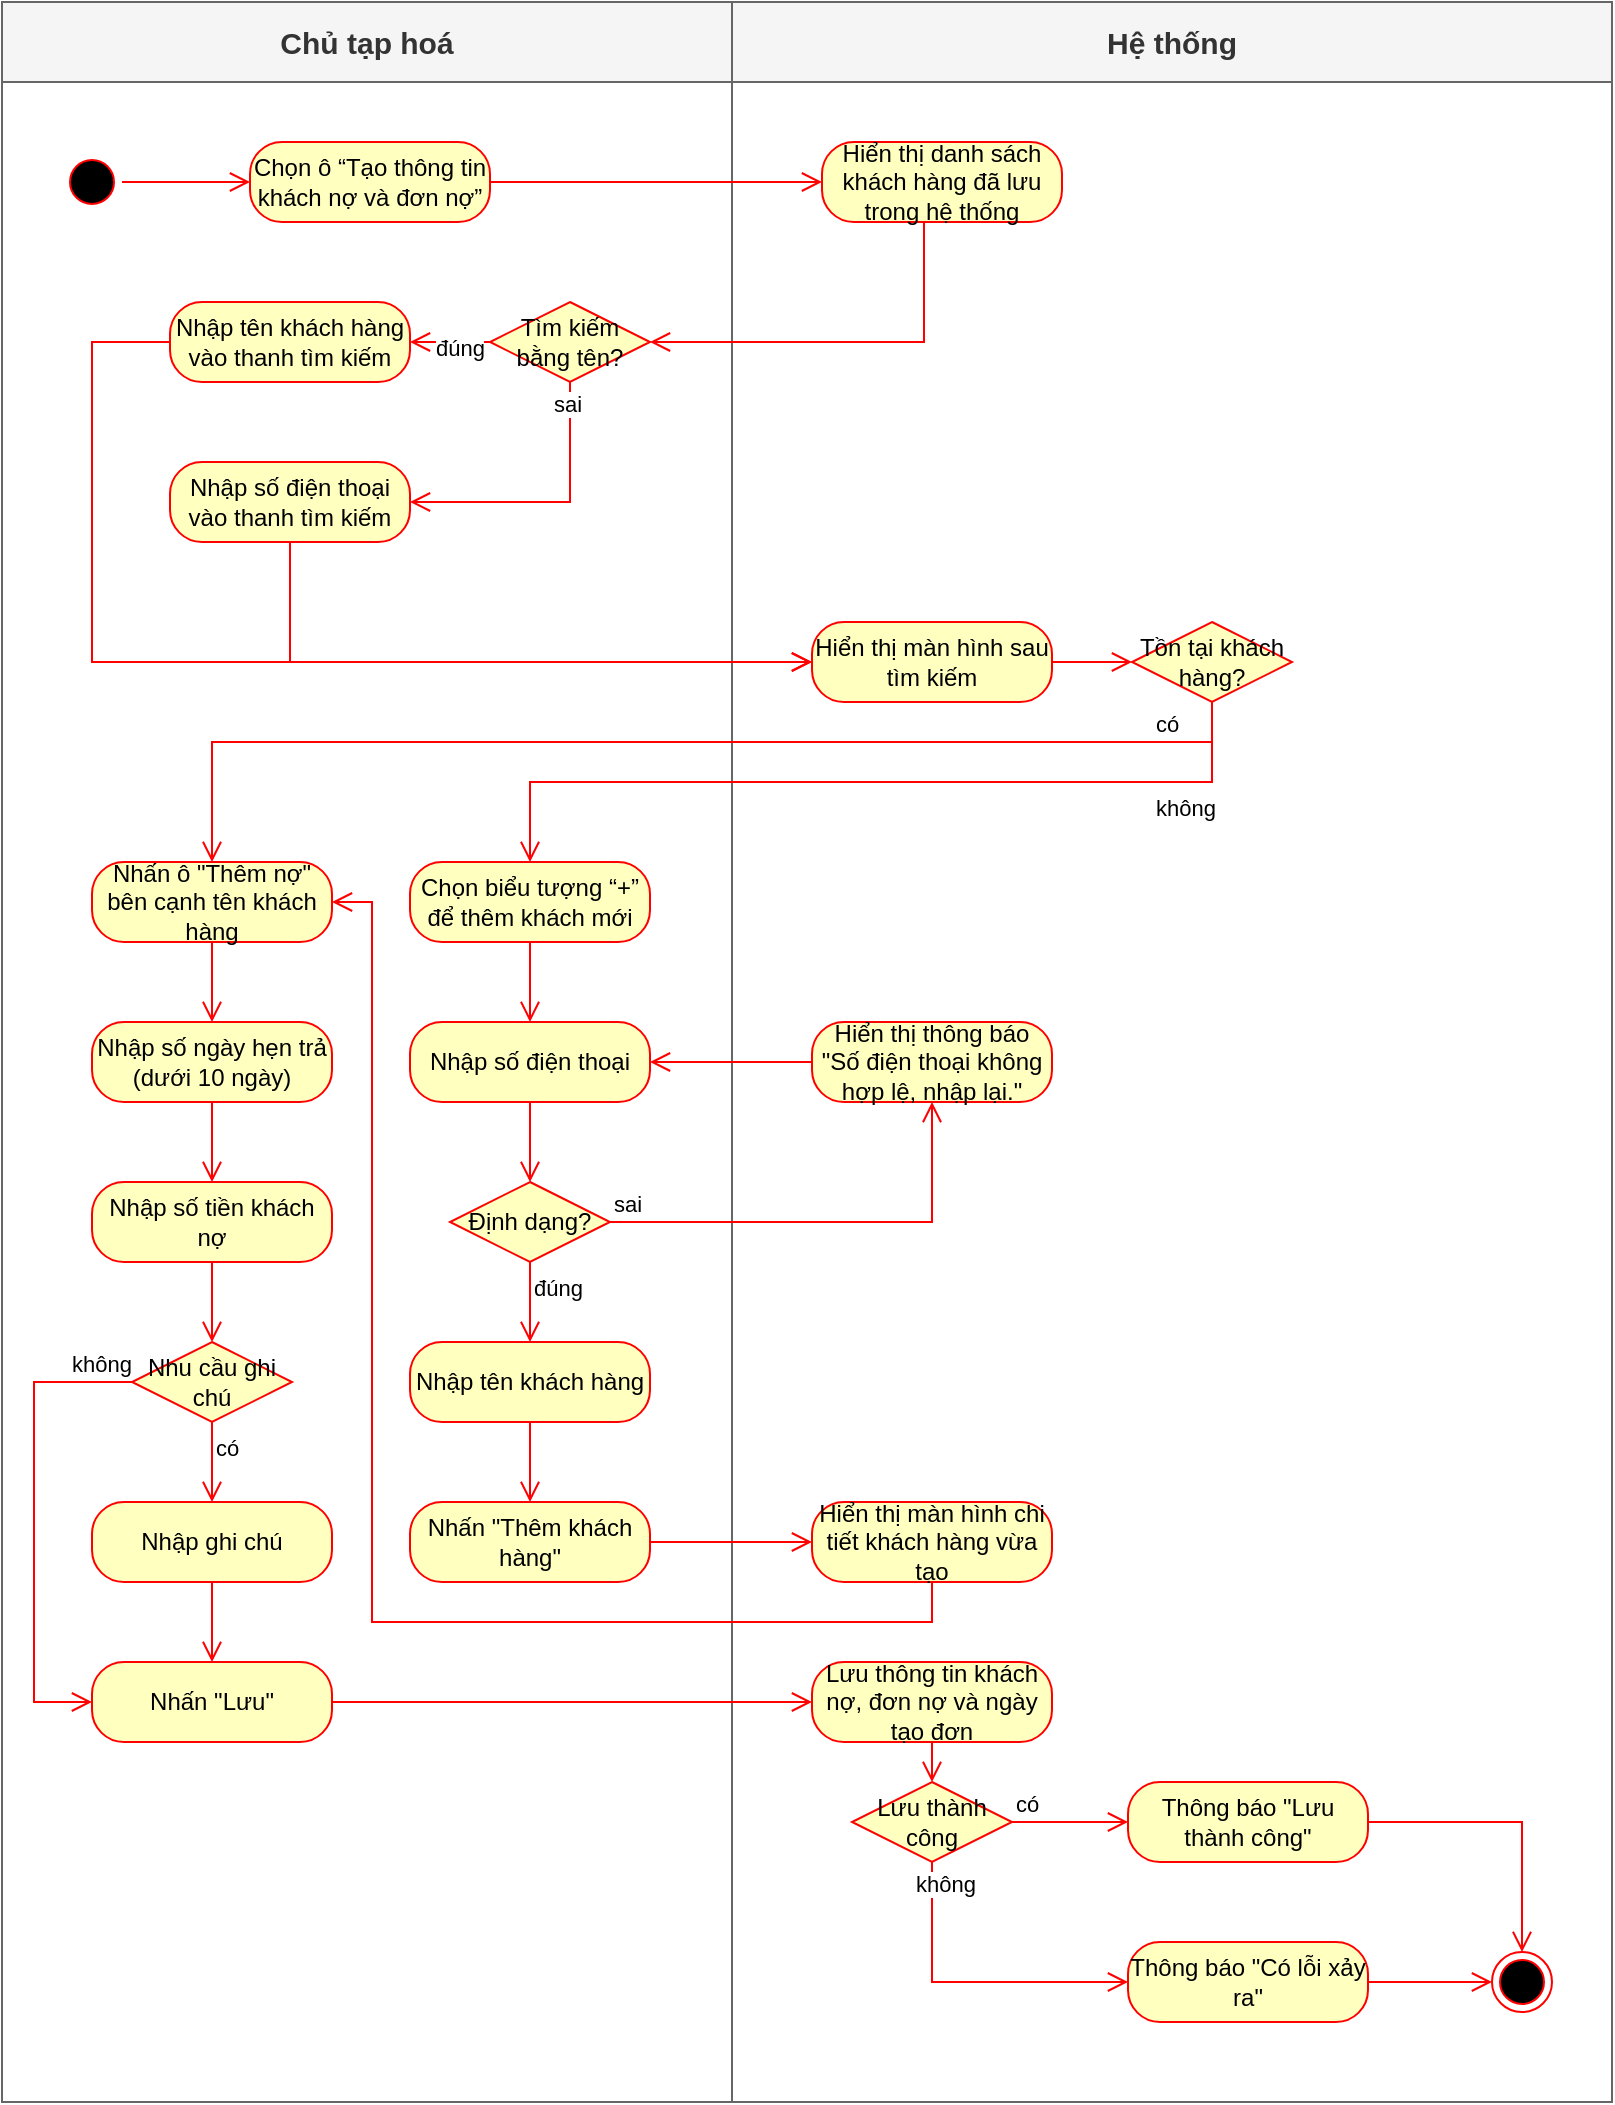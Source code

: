<mxfile version="24.3.1" type="google" pages="4">
  <diagram name="Tạo thông tin khách nợ và đơn nợ" id="cIFhthRsnMxXqpC6kUJE">
    <mxGraphModel grid="1" page="1" gridSize="10" guides="1" tooltips="1" connect="1" arrows="1" fold="1" pageScale="1" pageWidth="827" pageHeight="1169" math="0" shadow="0">
      <root>
        <mxCell id="0" />
        <mxCell id="1" parent="0" />
        <mxCell id="-Lv4K-nyVwnBsmZMmQU6-1" value="Chủ tạp hoá" style="swimlane;whiteSpace=wrap;html=1;fontSize=15;startSize=40;fillColor=#f5f5f5;fontColor=#333333;strokeColor=#666666;fontFamily=Helvetica;" vertex="1" parent="1">
          <mxGeometry x="835" y="90" width="365" height="1050" as="geometry" />
        </mxCell>
        <mxCell id="-Lv4K-nyVwnBsmZMmQU6-2" value="" style="ellipse;html=1;shape=startState;fillColor=#000000;strokeColor=#ff0000;" vertex="1" parent="-Lv4K-nyVwnBsmZMmQU6-1">
          <mxGeometry x="30" y="75" width="30" height="30" as="geometry" />
        </mxCell>
        <mxCell id="-Lv4K-nyVwnBsmZMmQU6-3" value="" style="edgeStyle=orthogonalEdgeStyle;html=1;verticalAlign=bottom;endArrow=open;endSize=8;strokeColor=#ff0000;rounded=0;" edge="1" parent="-Lv4K-nyVwnBsmZMmQU6-1" source="-Lv4K-nyVwnBsmZMmQU6-2" target="-Lv4K-nyVwnBsmZMmQU6-4">
          <mxGeometry relative="1" as="geometry">
            <mxPoint x="35" y="160" as="targetPoint" />
          </mxGeometry>
        </mxCell>
        <mxCell id="-Lv4K-nyVwnBsmZMmQU6-4" value="Chọn ô “Tạo thông tin khách nợ và đơn nợ”" style="rounded=1;whiteSpace=wrap;html=1;arcSize=40;fillColor=#ffffc0;strokeColor=#ff0000;align=center;" vertex="1" parent="-Lv4K-nyVwnBsmZMmQU6-1">
          <mxGeometry x="124" y="70" width="120" height="40" as="geometry" />
        </mxCell>
        <mxCell id="-Lv4K-nyVwnBsmZMmQU6-5" value="Tìm kiếm bằng tên?" style="rhombus;whiteSpace=wrap;html=1;fontColor=#000000;fillColor=#ffffc0;strokeColor=#ff0000;" vertex="1" parent="-Lv4K-nyVwnBsmZMmQU6-1">
          <mxGeometry x="244" y="150" width="80" height="40" as="geometry" />
        </mxCell>
        <mxCell id="-Lv4K-nyVwnBsmZMmQU6-6" value="sai" style="edgeStyle=orthogonalEdgeStyle;html=1;align=left;verticalAlign=bottom;endArrow=open;endSize=8;strokeColor=#ff0000;rounded=0;" edge="1" parent="-Lv4K-nyVwnBsmZMmQU6-1" source="-Lv4K-nyVwnBsmZMmQU6-5" target="-Lv4K-nyVwnBsmZMmQU6-9">
          <mxGeometry x="-0.714" y="-10" relative="1" as="geometry">
            <mxPoint x="420" y="190" as="targetPoint" />
            <Array as="points">
              <mxPoint x="284" y="250" />
            </Array>
            <mxPoint as="offset" />
          </mxGeometry>
        </mxCell>
        <mxCell id="-Lv4K-nyVwnBsmZMmQU6-7" value="đúng" style="edgeStyle=orthogonalEdgeStyle;html=1;align=left;verticalAlign=top;endArrow=open;endSize=8;strokeColor=#ff0000;rounded=0;" edge="1" parent="-Lv4K-nyVwnBsmZMmQU6-1" source="-Lv4K-nyVwnBsmZMmQU6-5" target="-Lv4K-nyVwnBsmZMmQU6-8">
          <mxGeometry x="0.45" y="-10" relative="1" as="geometry">
            <mxPoint x="280" y="250" as="targetPoint" />
            <mxPoint as="offset" />
          </mxGeometry>
        </mxCell>
        <mxCell id="-Lv4K-nyVwnBsmZMmQU6-8" value="Nhập tên khách hàng vào thanh tìm kiếm" style="rounded=1;whiteSpace=wrap;html=1;arcSize=40;fillColor=#ffffc0;strokeColor=#ff0000;" vertex="1" parent="-Lv4K-nyVwnBsmZMmQU6-1">
          <mxGeometry x="84" y="150" width="120" height="40" as="geometry" />
        </mxCell>
        <mxCell id="-Lv4K-nyVwnBsmZMmQU6-9" value="Nhập số điện thoại vào thanh tìm kiếm" style="rounded=1;whiteSpace=wrap;html=1;arcSize=40;fillColor=#ffffc0;strokeColor=#ff0000;" vertex="1" parent="-Lv4K-nyVwnBsmZMmQU6-1">
          <mxGeometry x="84" y="230" width="120" height="40" as="geometry" />
        </mxCell>
        <mxCell id="-Lv4K-nyVwnBsmZMmQU6-10" value="Chọn biểu tượng “+” để thêm khách mới" style="rounded=1;whiteSpace=wrap;html=1;arcSize=40;fillColor=#ffffc0;strokeColor=#ff0000;" vertex="1" parent="-Lv4K-nyVwnBsmZMmQU6-1">
          <mxGeometry x="204" y="430" width="120" height="40" as="geometry" />
        </mxCell>
        <mxCell id="-Lv4K-nyVwnBsmZMmQU6-11" value="" style="edgeStyle=orthogonalEdgeStyle;html=1;verticalAlign=bottom;endArrow=open;endSize=8;strokeColor=#ff0000;rounded=0;" edge="1" parent="-Lv4K-nyVwnBsmZMmQU6-1" source="-Lv4K-nyVwnBsmZMmQU6-10" target="-Lv4K-nyVwnBsmZMmQU6-12">
          <mxGeometry relative="1" as="geometry">
            <mxPoint x="260" y="530" as="targetPoint" />
          </mxGeometry>
        </mxCell>
        <mxCell id="-Lv4K-nyVwnBsmZMmQU6-12" value="Nhập số điện thoại" style="rounded=1;whiteSpace=wrap;html=1;arcSize=40;fillColor=#ffffc0;strokeColor=#ff0000;" vertex="1" parent="-Lv4K-nyVwnBsmZMmQU6-1">
          <mxGeometry x="204" y="510" width="120" height="40" as="geometry" />
        </mxCell>
        <mxCell id="-Lv4K-nyVwnBsmZMmQU6-13" value="" style="edgeStyle=orthogonalEdgeStyle;html=1;verticalAlign=bottom;endArrow=open;endSize=8;strokeColor=#ff0000;rounded=0;" edge="1" parent="-Lv4K-nyVwnBsmZMmQU6-1" source="-Lv4K-nyVwnBsmZMmQU6-12" target="-Lv4K-nyVwnBsmZMmQU6-14">
          <mxGeometry relative="1" as="geometry">
            <mxPoint x="260" y="610" as="targetPoint" />
          </mxGeometry>
        </mxCell>
        <mxCell id="-Lv4K-nyVwnBsmZMmQU6-14" value="Định dạng?" style="rhombus;whiteSpace=wrap;html=1;fontColor=#000000;fillColor=#ffffc0;strokeColor=#ff0000;" vertex="1" parent="-Lv4K-nyVwnBsmZMmQU6-1">
          <mxGeometry x="224" y="590" width="80" height="40" as="geometry" />
        </mxCell>
        <mxCell id="-Lv4K-nyVwnBsmZMmQU6-15" value="đúng" style="edgeStyle=orthogonalEdgeStyle;html=1;align=left;verticalAlign=top;endArrow=open;endSize=8;strokeColor=#ff0000;rounded=0;" edge="1" parent="-Lv4K-nyVwnBsmZMmQU6-1" source="-Lv4K-nyVwnBsmZMmQU6-14" target="-Lv4K-nyVwnBsmZMmQU6-16">
          <mxGeometry x="-1" relative="1" as="geometry">
            <mxPoint x="261" y="670" as="targetPoint" />
            <Array as="points" />
            <mxPoint as="offset" />
          </mxGeometry>
        </mxCell>
        <mxCell id="-Lv4K-nyVwnBsmZMmQU6-16" value="Nhập tên khách hàng" style="rounded=1;whiteSpace=wrap;html=1;arcSize=40;fillColor=#ffffc0;strokeColor=#ff0000;" vertex="1" parent="-Lv4K-nyVwnBsmZMmQU6-1">
          <mxGeometry x="204" y="670" width="120" height="40" as="geometry" />
        </mxCell>
        <mxCell id="-Lv4K-nyVwnBsmZMmQU6-17" value="Nhấn ô &quot;Thêm nợ&quot; bên cạnh tên khách hàng" style="rounded=1;whiteSpace=wrap;html=1;arcSize=40;fontColor=#000000;fillColor=#ffffc0;strokeColor=#ff0000;align=center;verticalAlign=middle;fontFamily=Helvetica;fontSize=12;" vertex="1" parent="-Lv4K-nyVwnBsmZMmQU6-1">
          <mxGeometry x="45" y="430" width="120" height="40" as="geometry" />
        </mxCell>
        <mxCell id="-Lv4K-nyVwnBsmZMmQU6-18" value="Nhập số ngày hẹn trả&lt;br&gt;(dưới 10 ngày)" style="rounded=1;whiteSpace=wrap;html=1;arcSize=40;fillColor=#ffffc0;strokeColor=#ff0000;align=center;verticalAlign=middle;" vertex="1" parent="-Lv4K-nyVwnBsmZMmQU6-1">
          <mxGeometry x="45" y="510" width="120" height="40" as="geometry" />
        </mxCell>
        <mxCell id="-Lv4K-nyVwnBsmZMmQU6-19" value="" style="edgeStyle=orthogonalEdgeStyle;html=1;verticalAlign=bottom;endArrow=open;endSize=8;strokeColor=#ff0000;rounded=0;fontFamily=Helvetica;fontSize=12;fontColor=#000000;" edge="1" parent="-Lv4K-nyVwnBsmZMmQU6-1" source="-Lv4K-nyVwnBsmZMmQU6-17" target="-Lv4K-nyVwnBsmZMmQU6-18">
          <mxGeometry relative="1" as="geometry">
            <mxPoint x="705" y="470" as="targetPoint" />
          </mxGeometry>
        </mxCell>
        <mxCell id="-Lv4K-nyVwnBsmZMmQU6-20" value="Nhập số tiền khách nợ" style="rounded=1;whiteSpace=wrap;html=1;arcSize=40;fontColor=#000000;fillColor=#ffffc0;strokeColor=#ff0000;" vertex="1" parent="-Lv4K-nyVwnBsmZMmQU6-1">
          <mxGeometry x="45" y="590" width="120" height="40" as="geometry" />
        </mxCell>
        <mxCell id="-Lv4K-nyVwnBsmZMmQU6-21" value="" style="edgeStyle=orthogonalEdgeStyle;html=1;verticalAlign=bottom;endArrow=open;endSize=8;strokeColor=#ff0000;rounded=0;fontFamily=Helvetica;fontSize=12;fontColor=#000000;" edge="1" parent="-Lv4K-nyVwnBsmZMmQU6-1" source="-Lv4K-nyVwnBsmZMmQU6-18" target="-Lv4K-nyVwnBsmZMmQU6-20">
          <mxGeometry relative="1" as="geometry">
            <mxPoint x="115" y="520" as="targetPoint" />
            <mxPoint x="115" y="480" as="sourcePoint" />
          </mxGeometry>
        </mxCell>
        <mxCell id="-Lv4K-nyVwnBsmZMmQU6-22" value="Nhu cầu ghi chú" style="rhombus;whiteSpace=wrap;html=1;fontColor=#000000;fillColor=#ffffc0;strokeColor=#ff0000;" vertex="1" parent="-Lv4K-nyVwnBsmZMmQU6-1">
          <mxGeometry x="65" y="670" width="80" height="40" as="geometry" />
        </mxCell>
        <mxCell id="-Lv4K-nyVwnBsmZMmQU6-23" value="có" style="edgeStyle=orthogonalEdgeStyle;html=1;align=left;verticalAlign=top;endArrow=open;endSize=8;strokeColor=#ff0000;rounded=0;" edge="1" parent="-Lv4K-nyVwnBsmZMmQU6-1" source="-Lv4K-nyVwnBsmZMmQU6-22" target="-Lv4K-nyVwnBsmZMmQU6-24">
          <mxGeometry x="-1" relative="1" as="geometry">
            <mxPoint x="105" y="790" as="targetPoint" />
          </mxGeometry>
        </mxCell>
        <mxCell id="-Lv4K-nyVwnBsmZMmQU6-24" value="Nhập ghi chú" style="rounded=1;whiteSpace=wrap;html=1;arcSize=40;fontColor=#000000;fillColor=#ffffc0;strokeColor=#ff0000;" vertex="1" parent="-Lv4K-nyVwnBsmZMmQU6-1">
          <mxGeometry x="45" y="750" width="120" height="40" as="geometry" />
        </mxCell>
        <mxCell id="-Lv4K-nyVwnBsmZMmQU6-25" value="Nhấn &quot;Lưu&quot;" style="rounded=1;whiteSpace=wrap;html=1;arcSize=40;fontColor=#000000;fillColor=#ffffc0;strokeColor=#ff0000;" vertex="1" parent="-Lv4K-nyVwnBsmZMmQU6-1">
          <mxGeometry x="45" y="830" width="120" height="40" as="geometry" />
        </mxCell>
        <mxCell id="-Lv4K-nyVwnBsmZMmQU6-26" value="không" style="edgeStyle=orthogonalEdgeStyle;html=1;align=left;verticalAlign=bottom;endArrow=open;endSize=8;strokeColor=#ff0000;rounded=0;" edge="1" parent="-Lv4K-nyVwnBsmZMmQU6-1" source="-Lv4K-nyVwnBsmZMmQU6-22" target="-Lv4K-nyVwnBsmZMmQU6-25">
          <mxGeometry x="-0.733" relative="1" as="geometry">
            <mxPoint x="245" y="710" as="targetPoint" />
            <Array as="points">
              <mxPoint x="16" y="690" />
              <mxPoint x="16" y="850" />
            </Array>
            <mxPoint as="offset" />
          </mxGeometry>
        </mxCell>
        <mxCell id="-Lv4K-nyVwnBsmZMmQU6-27" value="" style="edgeStyle=orthogonalEdgeStyle;html=1;verticalAlign=bottom;endArrow=open;endSize=8;strokeColor=#ff0000;rounded=0;" edge="1" parent="-Lv4K-nyVwnBsmZMmQU6-1" source="-Lv4K-nyVwnBsmZMmQU6-24" target="-Lv4K-nyVwnBsmZMmQU6-25">
          <mxGeometry relative="1" as="geometry">
            <mxPoint x="5" y="900" as="targetPoint" />
          </mxGeometry>
        </mxCell>
        <mxCell id="-Lv4K-nyVwnBsmZMmQU6-28" value="" style="edgeStyle=orthogonalEdgeStyle;html=1;verticalAlign=bottom;endArrow=open;endSize=8;strokeColor=#ff0000;rounded=0;" edge="1" parent="-Lv4K-nyVwnBsmZMmQU6-1" source="-Lv4K-nyVwnBsmZMmQU6-20" target="-Lv4K-nyVwnBsmZMmQU6-22">
          <mxGeometry relative="1" as="geometry">
            <mxPoint x="274" y="750" as="targetPoint" />
            <mxPoint x="274" y="720" as="sourcePoint" />
          </mxGeometry>
        </mxCell>
        <mxCell id="-Lv4K-nyVwnBsmZMmQU6-29" value="Nhấn &quot;Thêm khách hàng&quot;" style="rounded=1;whiteSpace=wrap;html=1;arcSize=40;fontColor=#000000;fillColor=#ffffc0;strokeColor=#ff0000;align=center;verticalAlign=middle;fontFamily=Helvetica;fontSize=12;" vertex="1" parent="-Lv4K-nyVwnBsmZMmQU6-1">
          <mxGeometry x="204" y="750" width="120" height="40" as="geometry" />
        </mxCell>
        <mxCell id="-Lv4K-nyVwnBsmZMmQU6-30" value="" style="edgeStyle=orthogonalEdgeStyle;html=1;verticalAlign=bottom;endArrow=open;endSize=8;strokeColor=#ff0000;rounded=0;" edge="1" parent="-Lv4K-nyVwnBsmZMmQU6-1" source="-Lv4K-nyVwnBsmZMmQU6-16" target="-Lv4K-nyVwnBsmZMmQU6-29">
          <mxGeometry relative="1" as="geometry">
            <mxPoint x="115" y="680" as="targetPoint" />
            <mxPoint x="115" y="640" as="sourcePoint" />
          </mxGeometry>
        </mxCell>
        <mxCell id="-Lv4K-nyVwnBsmZMmQU6-31" value="Hệ thống" style="swimlane;whiteSpace=wrap;html=1;fontSize=15;startSize=40;fillColor=#f5f5f5;fontColor=#333333;strokeColor=#666666;fontFamily=Helvetica;" vertex="1" parent="1">
          <mxGeometry x="1200" y="90" width="440" height="1050" as="geometry" />
        </mxCell>
        <mxCell id="-Lv4K-nyVwnBsmZMmQU6-32" value="Hiển thị danh sách khách hàng đã lưu trong hệ thống" style="rounded=1;whiteSpace=wrap;html=1;arcSize=40;fontColor=#000000;fillColor=#ffffc0;strokeColor=#ff0000;" vertex="1" parent="-Lv4K-nyVwnBsmZMmQU6-31">
          <mxGeometry x="45" y="70" width="120" height="40" as="geometry" />
        </mxCell>
        <mxCell id="-Lv4K-nyVwnBsmZMmQU6-33" value="Hiển thị màn hình sau tìm kiếm" style="rounded=1;whiteSpace=wrap;html=1;arcSize=40;fillColor=#ffffc0;strokeColor=#ff0000;" vertex="1" parent="-Lv4K-nyVwnBsmZMmQU6-31">
          <mxGeometry x="40" y="310" width="120" height="40" as="geometry" />
        </mxCell>
        <mxCell id="-Lv4K-nyVwnBsmZMmQU6-34" value="" style="edgeStyle=orthogonalEdgeStyle;html=1;verticalAlign=bottom;endArrow=open;endSize=8;strokeColor=#ff0000;rounded=0;" edge="1" parent="-Lv4K-nyVwnBsmZMmQU6-31" source="-Lv4K-nyVwnBsmZMmQU6-33" target="-Lv4K-nyVwnBsmZMmQU6-35">
          <mxGeometry relative="1" as="geometry">
            <mxPoint x="101" y="410" as="targetPoint" />
            <Array as="points">
              <mxPoint x="140" y="330" />
              <mxPoint x="140" y="330" />
            </Array>
          </mxGeometry>
        </mxCell>
        <mxCell id="-Lv4K-nyVwnBsmZMmQU6-35" value="Tồn tại khách hàng?" style="rhombus;whiteSpace=wrap;html=1;fontColor=#000000;fillColor=#ffffc0;strokeColor=#ff0000;" vertex="1" parent="-Lv4K-nyVwnBsmZMmQU6-31">
          <mxGeometry x="200" y="310" width="80" height="40" as="geometry" />
        </mxCell>
        <mxCell id="-Lv4K-nyVwnBsmZMmQU6-36" value="Hiển thị thông báo &quot;Số điện thoại không hợp lệ, nhập lại.&quot;" style="rounded=1;whiteSpace=wrap;html=1;arcSize=40;fontColor=#000000;fillColor=#ffffc0;strokeColor=#ff0000;" vertex="1" parent="-Lv4K-nyVwnBsmZMmQU6-31">
          <mxGeometry x="40" y="510" width="120" height="40" as="geometry" />
        </mxCell>
        <mxCell id="-Lv4K-nyVwnBsmZMmQU6-37" value="Hiển thị màn hình chi tiết khách hàng vừa tạo" style="rounded=1;whiteSpace=wrap;html=1;arcSize=40;fontColor=#000000;fillColor=#ffffc0;strokeColor=#ff0000;align=center;verticalAlign=middle;fontFamily=Helvetica;fontSize=12;" vertex="1" parent="-Lv4K-nyVwnBsmZMmQU6-31">
          <mxGeometry x="40" y="750" width="120" height="40" as="geometry" />
        </mxCell>
        <mxCell id="-Lv4K-nyVwnBsmZMmQU6-38" value="" style="ellipse;html=1;shape=endState;fillColor=#000000;strokeColor=#ff0000;" vertex="1" parent="-Lv4K-nyVwnBsmZMmQU6-31">
          <mxGeometry x="380" y="975" width="30" height="30" as="geometry" />
        </mxCell>
        <mxCell id="-Lv4K-nyVwnBsmZMmQU6-39" value="Lưu thông tin khách nợ, đơn nợ và ngày tạo đơn" style="rounded=1;whiteSpace=wrap;html=1;arcSize=40;fontColor=#000000;fillColor=#ffffc0;strokeColor=#ff0000;" vertex="1" parent="-Lv4K-nyVwnBsmZMmQU6-31">
          <mxGeometry x="40" y="830" width="120" height="40" as="geometry" />
        </mxCell>
        <mxCell id="-Lv4K-nyVwnBsmZMmQU6-40" value="Lưu thành công" style="rhombus;whiteSpace=wrap;html=1;fontColor=#000000;fillColor=#ffffc0;strokeColor=#ff0000;" vertex="1" parent="-Lv4K-nyVwnBsmZMmQU6-31">
          <mxGeometry x="60" y="890" width="80" height="40" as="geometry" />
        </mxCell>
        <mxCell id="-Lv4K-nyVwnBsmZMmQU6-41" value="" style="edgeStyle=orthogonalEdgeStyle;html=1;verticalAlign=bottom;endArrow=open;endSize=8;strokeColor=#ff0000;rounded=0;" edge="1" parent="-Lv4K-nyVwnBsmZMmQU6-31" source="-Lv4K-nyVwnBsmZMmQU6-39" target="-Lv4K-nyVwnBsmZMmQU6-40">
          <mxGeometry relative="1" as="geometry">
            <mxPoint x="125" y="870" as="targetPoint" />
          </mxGeometry>
        </mxCell>
        <mxCell id="-Lv4K-nyVwnBsmZMmQU6-42" value="Thông báo &quot;Có lỗi xảy ra&quot;" style="rounded=1;whiteSpace=wrap;html=1;arcSize=40;fontColor=#000000;fillColor=#ffffc0;strokeColor=#ff0000;" vertex="1" parent="-Lv4K-nyVwnBsmZMmQU6-31">
          <mxGeometry x="198" y="970" width="120" height="40" as="geometry" />
        </mxCell>
        <mxCell id="-Lv4K-nyVwnBsmZMmQU6-43" value="không" style="edgeStyle=orthogonalEdgeStyle;html=1;align=left;verticalAlign=bottom;endArrow=open;endSize=8;strokeColor=#ff0000;rounded=0;" edge="1" parent="-Lv4K-nyVwnBsmZMmQU6-31" source="-Lv4K-nyVwnBsmZMmQU6-40" target="-Lv4K-nyVwnBsmZMmQU6-42">
          <mxGeometry x="-0.747" y="-10" relative="1" as="geometry">
            <mxPoint x="-345" y="820" as="targetPoint" />
            <mxPoint as="offset" />
            <Array as="points">
              <mxPoint x="100" y="990" />
            </Array>
          </mxGeometry>
        </mxCell>
        <mxCell id="-Lv4K-nyVwnBsmZMmQU6-44" value="có" style="edgeStyle=orthogonalEdgeStyle;html=1;align=left;verticalAlign=bottom;endArrow=open;endSize=8;strokeColor=#ff0000;rounded=0;" edge="1" parent="-Lv4K-nyVwnBsmZMmQU6-31" source="-Lv4K-nyVwnBsmZMmQU6-40" target="-Lv4K-nyVwnBsmZMmQU6-45">
          <mxGeometry x="-1" relative="1" as="geometry">
            <mxPoint x="390" y="480" as="targetPoint" />
            <mxPoint x="330" y="480" as="sourcePoint" />
            <Array as="points">
              <mxPoint x="224" y="910" />
              <mxPoint x="224" y="910" />
            </Array>
          </mxGeometry>
        </mxCell>
        <mxCell id="-Lv4K-nyVwnBsmZMmQU6-45" value="Thông báo &quot;Lưu thành công&quot;" style="rounded=1;whiteSpace=wrap;html=1;arcSize=40;fontColor=#000000;fillColor=#ffffc0;strokeColor=#ff0000;" vertex="1" parent="-Lv4K-nyVwnBsmZMmQU6-31">
          <mxGeometry x="198" y="890" width="120" height="40" as="geometry" />
        </mxCell>
        <mxCell id="-Lv4K-nyVwnBsmZMmQU6-46" value="" style="edgeStyle=orthogonalEdgeStyle;html=1;verticalAlign=bottom;endArrow=open;endSize=8;strokeColor=#ff0000;rounded=0;" edge="1" parent="-Lv4K-nyVwnBsmZMmQU6-31" source="-Lv4K-nyVwnBsmZMmQU6-45" target="-Lv4K-nyVwnBsmZMmQU6-38">
          <mxGeometry relative="1" as="geometry">
            <mxPoint x="300" y="790" as="targetPoint" />
          </mxGeometry>
        </mxCell>
        <mxCell id="-Lv4K-nyVwnBsmZMmQU6-47" value="" style="edgeStyle=orthogonalEdgeStyle;html=1;verticalAlign=bottom;endArrow=open;endSize=8;strokeColor=#ff0000;rounded=0;" edge="1" parent="-Lv4K-nyVwnBsmZMmQU6-31" source="-Lv4K-nyVwnBsmZMmQU6-42" target="-Lv4K-nyVwnBsmZMmQU6-38">
          <mxGeometry relative="1" as="geometry">
            <mxPoint x="404" y="560" as="targetPoint" />
            <mxPoint x="170" y="860" as="sourcePoint" />
          </mxGeometry>
        </mxCell>
        <mxCell id="-Lv4K-nyVwnBsmZMmQU6-48" value="" style="edgeStyle=orthogonalEdgeStyle;html=1;verticalAlign=bottom;endArrow=open;endSize=8;strokeColor=#ff0000;rounded=0;" edge="1" parent="1" source="-Lv4K-nyVwnBsmZMmQU6-4" target="-Lv4K-nyVwnBsmZMmQU6-32">
          <mxGeometry relative="1" as="geometry">
            <mxPoint x="1015" y="260" as="targetPoint" />
          </mxGeometry>
        </mxCell>
        <mxCell id="-Lv4K-nyVwnBsmZMmQU6-49" value="" style="edgeStyle=orthogonalEdgeStyle;html=1;verticalAlign=bottom;endArrow=open;endSize=8;strokeColor=#ff0000;rounded=0;" edge="1" parent="1" source="-Lv4K-nyVwnBsmZMmQU6-32" target="-Lv4K-nyVwnBsmZMmQU6-5">
          <mxGeometry relative="1" as="geometry">
            <mxPoint x="1155" y="260" as="targetPoint" />
            <Array as="points">
              <mxPoint x="1296" y="260" />
            </Array>
          </mxGeometry>
        </mxCell>
        <mxCell id="-Lv4K-nyVwnBsmZMmQU6-50" value="không" style="edgeStyle=orthogonalEdgeStyle;html=1;align=left;verticalAlign=top;endArrow=open;endSize=8;strokeColor=#ff0000;rounded=0;" edge="1" parent="1" source="-Lv4K-nyVwnBsmZMmQU6-35" target="-Lv4K-nyVwnBsmZMmQU6-10">
          <mxGeometry x="-0.667" relative="1" as="geometry">
            <mxPoint x="1475" y="500" as="targetPoint" />
            <Array as="points">
              <mxPoint x="1440" y="480" />
            </Array>
            <mxPoint as="offset" />
          </mxGeometry>
        </mxCell>
        <mxCell id="-Lv4K-nyVwnBsmZMmQU6-51" value="sai" style="edgeStyle=orthogonalEdgeStyle;html=1;align=left;verticalAlign=bottom;endArrow=open;endSize=8;strokeColor=#ff0000;rounded=0;" edge="1" parent="1" source="-Lv4K-nyVwnBsmZMmQU6-14" target="-Lv4K-nyVwnBsmZMmQU6-36">
          <mxGeometry x="-1" relative="1" as="geometry">
            <mxPoint x="1215" y="600" as="targetPoint" />
          </mxGeometry>
        </mxCell>
        <mxCell id="-Lv4K-nyVwnBsmZMmQU6-52" value="" style="edgeStyle=orthogonalEdgeStyle;html=1;verticalAlign=bottom;endArrow=open;endSize=8;strokeColor=#ff0000;rounded=0;" edge="1" parent="1" source="-Lv4K-nyVwnBsmZMmQU6-36" target="-Lv4K-nyVwnBsmZMmQU6-12">
          <mxGeometry relative="1" as="geometry">
            <mxPoint x="1295" y="720" as="targetPoint" />
            <Array as="points">
              <mxPoint x="1220" y="620" />
              <mxPoint x="1220" y="620" />
            </Array>
          </mxGeometry>
        </mxCell>
        <mxCell id="-Lv4K-nyVwnBsmZMmQU6-53" value="có" style="edgeStyle=orthogonalEdgeStyle;html=1;align=left;verticalAlign=bottom;endArrow=open;endSize=8;strokeColor=#ff0000;rounded=0;" edge="1" parent="1" source="-Lv4K-nyVwnBsmZMmQU6-35" target="-Lv4K-nyVwnBsmZMmQU6-17">
          <mxGeometry x="-0.828" relative="1" as="geometry">
            <mxPoint x="1600" y="420" as="targetPoint" />
            <Array as="points">
              <mxPoint x="1440" y="460" />
              <mxPoint x="940" y="460" />
            </Array>
            <mxPoint as="offset" />
          </mxGeometry>
        </mxCell>
        <mxCell id="-Lv4K-nyVwnBsmZMmQU6-54" value="" style="edgeStyle=orthogonalEdgeStyle;html=1;verticalAlign=bottom;endArrow=open;endSize=8;strokeColor=#ff0000;rounded=0;fontFamily=Helvetica;fontSize=12;fontColor=#000000;" edge="1" parent="1" source="-Lv4K-nyVwnBsmZMmQU6-29" target="-Lv4K-nyVwnBsmZMmQU6-37">
          <mxGeometry relative="1" as="geometry">
            <mxPoint x="1330" y="860" as="targetPoint" />
          </mxGeometry>
        </mxCell>
        <mxCell id="-Lv4K-nyVwnBsmZMmQU6-55" value="" style="edgeStyle=orthogonalEdgeStyle;html=1;verticalAlign=bottom;endArrow=open;endSize=8;strokeColor=#ff0000;rounded=0;fontFamily=Helvetica;fontSize=12;fontColor=#000000;" edge="1" parent="1" source="-Lv4K-nyVwnBsmZMmQU6-37" target="-Lv4K-nyVwnBsmZMmQU6-17">
          <mxGeometry relative="1" as="geometry">
            <mxPoint x="1425" y="950" as="targetPoint" />
            <Array as="points">
              <mxPoint x="1300" y="900" />
              <mxPoint x="1020" y="900" />
              <mxPoint x="1020" y="540" />
            </Array>
          </mxGeometry>
        </mxCell>
        <mxCell id="-Lv4K-nyVwnBsmZMmQU6-56" value="" style="edgeStyle=orthogonalEdgeStyle;html=1;verticalAlign=bottom;endArrow=open;endSize=8;strokeColor=#ff0000;rounded=0;fontFamily=Helvetica;fontSize=12;fontColor=#000000;" edge="1" parent="1" source="-Lv4K-nyVwnBsmZMmQU6-25" target="-Lv4K-nyVwnBsmZMmQU6-39">
          <mxGeometry relative="1" as="geometry">
            <mxPoint x="1250" y="870" as="targetPoint" />
            <mxPoint x="1169" y="870" as="sourcePoint" />
          </mxGeometry>
        </mxCell>
        <mxCell id="-Lv4K-nyVwnBsmZMmQU6-57" value="" style="edgeStyle=orthogonalEdgeStyle;html=1;verticalAlign=bottom;endArrow=open;endSize=8;strokeColor=#ff0000;rounded=0;" edge="1" parent="1" source="-Lv4K-nyVwnBsmZMmQU6-8" target="-Lv4K-nyVwnBsmZMmQU6-33">
          <mxGeometry relative="1" as="geometry">
            <mxPoint x="939" y="420" as="targetPoint" />
            <Array as="points">
              <mxPoint x="880" y="260" />
              <mxPoint x="880" y="420" />
            </Array>
          </mxGeometry>
        </mxCell>
        <mxCell id="-Lv4K-nyVwnBsmZMmQU6-58" value="" style="edgeStyle=orthogonalEdgeStyle;html=1;verticalAlign=bottom;endArrow=open;endSize=8;strokeColor=#ff0000;rounded=0;" edge="1" parent="1" source="-Lv4K-nyVwnBsmZMmQU6-9" target="-Lv4K-nyVwnBsmZMmQU6-33">
          <mxGeometry relative="1" as="geometry">
            <mxPoint x="979" y="400" as="targetPoint" />
            <Array as="points">
              <mxPoint x="979" y="420" />
            </Array>
          </mxGeometry>
        </mxCell>
      </root>
    </mxGraphModel>
  </diagram>
  <diagram id="ZKv1jYm1YUfA5EXRGx4q" name="Sửa thông tin khách nợ và đơn nợ">
    <mxGraphModel grid="1" page="1" gridSize="10" guides="1" tooltips="1" connect="1" arrows="1" fold="1" pageScale="1" pageWidth="827" pageHeight="1169" math="0" shadow="0">
      <root>
        <mxCell id="0" />
        <mxCell id="1" parent="0" />
        <mxCell id="0kV5RPEu8UGbeGP9yN52-1" value="Chủ tạp hoá" style="swimlane;whiteSpace=wrap;html=1;fontSize=15;startSize=40;fillColor=#f5f5f5;fontColor=#333333;strokeColor=#666666;fontFamily=Helvetica;" vertex="1" parent="1">
          <mxGeometry x="838" width="622" height="1120" as="geometry" />
        </mxCell>
        <mxCell id="0kV5RPEu8UGbeGP9yN52-2" value="" style="ellipse;html=1;shape=startState;fillColor=#000000;strokeColor=#ff0000;" vertex="1" parent="0kV5RPEu8UGbeGP9yN52-1">
          <mxGeometry x="30" y="65" width="30" height="30" as="geometry" />
        </mxCell>
        <mxCell id="0kV5RPEu8UGbeGP9yN52-3" value="" style="edgeStyle=orthogonalEdgeStyle;html=1;verticalAlign=bottom;endArrow=open;endSize=8;strokeColor=#ff0000;rounded=0;" edge="1" parent="0kV5RPEu8UGbeGP9yN52-1" source="0kV5RPEu8UGbeGP9yN52-2" target="0kV5RPEu8UGbeGP9yN52-4">
          <mxGeometry relative="1" as="geometry">
            <mxPoint x="35" y="160" as="targetPoint" />
          </mxGeometry>
        </mxCell>
        <mxCell id="0kV5RPEu8UGbeGP9yN52-4" value="Chọn ô “Sửa thông tin khách nợ và đơn nợ”" style="rounded=1;whiteSpace=wrap;html=1;arcSize=40;fillColor=#ffffc0;strokeColor=#ff0000;align=center;" vertex="1" parent="0kV5RPEu8UGbeGP9yN52-1">
          <mxGeometry x="122.5" y="60" width="120" height="40" as="geometry" />
        </mxCell>
        <mxCell id="0kV5RPEu8UGbeGP9yN52-5" value="Tìm kiếm bằng tên?" style="rhombus;whiteSpace=wrap;html=1;fontColor=#000000;fillColor=#ffffc0;strokeColor=#ff0000;" vertex="1" parent="0kV5RPEu8UGbeGP9yN52-1">
          <mxGeometry x="442" y="120" width="80" height="40" as="geometry" />
        </mxCell>
        <mxCell id="0kV5RPEu8UGbeGP9yN52-6" value="sai" style="edgeStyle=orthogonalEdgeStyle;html=1;align=left;verticalAlign=bottom;endArrow=open;endSize=8;strokeColor=#ff0000;rounded=0;" edge="1" parent="0kV5RPEu8UGbeGP9yN52-1" source="0kV5RPEu8UGbeGP9yN52-5" target="0kV5RPEu8UGbeGP9yN52-9">
          <mxGeometry x="-0.714" y="-10" relative="1" as="geometry">
            <mxPoint x="600" y="190" as="targetPoint" />
            <Array as="points">
              <mxPoint x="482" y="220" />
            </Array>
            <mxPoint as="offset" />
          </mxGeometry>
        </mxCell>
        <mxCell id="0kV5RPEu8UGbeGP9yN52-7" value="đúng" style="edgeStyle=orthogonalEdgeStyle;html=1;align=left;verticalAlign=top;endArrow=open;endSize=8;strokeColor=#ff0000;rounded=0;" edge="1" parent="0kV5RPEu8UGbeGP9yN52-1" source="0kV5RPEu8UGbeGP9yN52-5" target="0kV5RPEu8UGbeGP9yN52-8">
          <mxGeometry x="0.45" y="-10" relative="1" as="geometry">
            <mxPoint x="460" y="250" as="targetPoint" />
            <mxPoint as="offset" />
          </mxGeometry>
        </mxCell>
        <mxCell id="0kV5RPEu8UGbeGP9yN52-8" value="Nhập tên khách hàng vào thanh tìm kiếm" style="rounded=1;whiteSpace=wrap;html=1;arcSize=40;fillColor=#ffffc0;strokeColor=#ff0000;" vertex="1" parent="0kV5RPEu8UGbeGP9yN52-1">
          <mxGeometry x="263.5" y="120" width="120" height="40" as="geometry" />
        </mxCell>
        <mxCell id="0kV5RPEu8UGbeGP9yN52-9" value="Nhập số điện thoại vào thanh tìm kiếm" style="rounded=1;whiteSpace=wrap;html=1;arcSize=40;fillColor=#ffffc0;strokeColor=#ff0000;" vertex="1" parent="0kV5RPEu8UGbeGP9yN52-1">
          <mxGeometry x="263.5" y="200" width="120" height="40" as="geometry" />
        </mxCell>
        <mxCell id="0kV5RPEu8UGbeGP9yN52-10" value="Chọn biểu tượng “Sửa” để sửa thông tin nợ" style="rounded=1;whiteSpace=wrap;html=1;arcSize=40;fontColor=#000000;fillColor=#ffffc0;strokeColor=#ff0000;align=center;verticalAlign=middle;fontFamily=Helvetica;fontSize=12;" vertex="1" parent="0kV5RPEu8UGbeGP9yN52-1">
          <mxGeometry x="250" y="360" width="120" height="40" as="geometry" />
        </mxCell>
        <mxCell id="0kV5RPEu8UGbeGP9yN52-11" value="" style="edgeStyle=orthogonalEdgeStyle;html=1;verticalAlign=bottom;endArrow=open;endSize=8;strokeColor=#ff0000;rounded=0;fontFamily=Helvetica;fontSize=12;fontColor=#000000;" edge="1" parent="0kV5RPEu8UGbeGP9yN52-1" source="0kV5RPEu8UGbeGP9yN52-10" target="0kV5RPEu8UGbeGP9yN52-12">
          <mxGeometry relative="1" as="geometry">
            <mxPoint x="301" y="440" as="targetPoint" />
            <mxPoint x="287.5" y="420" as="sourcePoint" />
            <Array as="points">
              <mxPoint x="301.5" y="430" />
              <mxPoint x="301.5" y="430" />
            </Array>
          </mxGeometry>
        </mxCell>
        <mxCell id="0kV5RPEu8UGbeGP9yN52-12" value="" style="rhombus;whiteSpace=wrap;html=1;fontColor=#000000;fillColor=#ffffc0;strokeColor=#ff0000;" vertex="1" parent="0kV5RPEu8UGbeGP9yN52-1">
          <mxGeometry x="270" y="430" width="80" height="40" as="geometry" />
        </mxCell>
        <mxCell id="0kV5RPEu8UGbeGP9yN52-13" value="Nhập tên khách hàng mới" style="rounded=1;whiteSpace=wrap;html=1;arcSize=40;fontColor=#000000;fillColor=#ffffc0;strokeColor=#ff0000;" vertex="1" parent="0kV5RPEu8UGbeGP9yN52-1">
          <mxGeometry x="22" y="520" width="98" height="40" as="geometry" />
        </mxCell>
        <mxCell id="0kV5RPEu8UGbeGP9yN52-14" value="Nhập số điện thoại mới" style="rounded=1;whiteSpace=wrap;html=1;arcSize=40;fontColor=#000000;fillColor=#ffffc0;strokeColor=#ff0000;" vertex="1" parent="0kV5RPEu8UGbeGP9yN52-1">
          <mxGeometry x="141" y="520" width="99" height="40" as="geometry" />
        </mxCell>
        <mxCell id="0kV5RPEu8UGbeGP9yN52-15" value="Nhập số ngày hẹn trả mới (dưới 10 ngày)" style="rounded=1;whiteSpace=wrap;html=1;arcSize=40;fontColor=#000000;fillColor=#ffffc0;strokeColor=#ff0000;" vertex="1" parent="0kV5RPEu8UGbeGP9yN52-1">
          <mxGeometry x="261" y="520" width="98" height="40" as="geometry" />
        </mxCell>
        <mxCell id="0kV5RPEu8UGbeGP9yN52-16" value="Nhập số tiền khách nợ mới" style="rounded=1;whiteSpace=wrap;html=1;arcSize=40;fontColor=#000000;fillColor=#ffffc0;strokeColor=#ff0000;" vertex="1" parent="0kV5RPEu8UGbeGP9yN52-1">
          <mxGeometry x="382" y="520" width="98" height="40" as="geometry" />
        </mxCell>
        <mxCell id="0kV5RPEu8UGbeGP9yN52-17" value="Nhập ghi chú mới" style="rounded=1;whiteSpace=wrap;html=1;arcSize=40;fontColor=#000000;fillColor=#ffffc0;strokeColor=#ff0000;" vertex="1" parent="0kV5RPEu8UGbeGP9yN52-1">
          <mxGeometry x="502" y="520" width="98" height="40" as="geometry" />
        </mxCell>
        <mxCell id="0kV5RPEu8UGbeGP9yN52-18" value="" style="edgeStyle=orthogonalEdgeStyle;html=1;verticalAlign=bottom;endArrow=open;endSize=8;strokeColor=#ff0000;rounded=0;fontFamily=Helvetica;fontSize=12;fontColor=#000000;" edge="1" parent="0kV5RPEu8UGbeGP9yN52-1" source="0kV5RPEu8UGbeGP9yN52-12" target="0kV5RPEu8UGbeGP9yN52-13">
          <mxGeometry relative="1" as="geometry">
            <mxPoint x="311" y="440" as="targetPoint" />
            <mxPoint x="311" y="410" as="sourcePoint" />
            <Array as="points">
              <mxPoint x="71" y="450" />
            </Array>
          </mxGeometry>
        </mxCell>
        <mxCell id="0kV5RPEu8UGbeGP9yN52-19" value="" style="edgeStyle=orthogonalEdgeStyle;html=1;verticalAlign=bottom;endArrow=open;endSize=8;strokeColor=#ff0000;rounded=0;fontFamily=Helvetica;fontSize=12;fontColor=#000000;" edge="1" parent="0kV5RPEu8UGbeGP9yN52-1" source="0kV5RPEu8UGbeGP9yN52-12" target="0kV5RPEu8UGbeGP9yN52-14">
          <mxGeometry relative="1" as="geometry">
            <mxPoint x="81" y="530" as="targetPoint" />
            <mxPoint x="271" y="460" as="sourcePoint" />
            <Array as="points">
              <mxPoint x="182" y="450" />
            </Array>
          </mxGeometry>
        </mxCell>
        <mxCell id="0kV5RPEu8UGbeGP9yN52-20" value="" style="edgeStyle=orthogonalEdgeStyle;html=1;verticalAlign=bottom;endArrow=open;endSize=8;strokeColor=#ff0000;rounded=0;fontFamily=Helvetica;fontSize=12;fontColor=#000000;" edge="1" parent="0kV5RPEu8UGbeGP9yN52-1" source="0kV5RPEu8UGbeGP9yN52-12" target="0kV5RPEu8UGbeGP9yN52-15">
          <mxGeometry relative="1" as="geometry">
            <mxPoint x="91" y="540" as="targetPoint" />
            <mxPoint x="281" y="470" as="sourcePoint" />
            <Array as="points">
              <mxPoint x="310" y="490" />
              <mxPoint x="310" y="490" />
            </Array>
          </mxGeometry>
        </mxCell>
        <mxCell id="0kV5RPEu8UGbeGP9yN52-21" value="" style="edgeStyle=orthogonalEdgeStyle;html=1;verticalAlign=bottom;endArrow=open;endSize=8;strokeColor=#ff0000;rounded=0;fontFamily=Helvetica;fontSize=12;fontColor=#000000;" edge="1" parent="0kV5RPEu8UGbeGP9yN52-1" source="0kV5RPEu8UGbeGP9yN52-12" target="0kV5RPEu8UGbeGP9yN52-16">
          <mxGeometry relative="1" as="geometry">
            <mxPoint x="311" y="530" as="targetPoint" />
            <mxPoint x="311" y="480" as="sourcePoint" />
            <Array as="points" />
          </mxGeometry>
        </mxCell>
        <mxCell id="0kV5RPEu8UGbeGP9yN52-22" value="" style="edgeStyle=orthogonalEdgeStyle;html=1;verticalAlign=bottom;endArrow=open;endSize=8;strokeColor=#ff0000;rounded=0;fontFamily=Helvetica;fontSize=12;fontColor=#000000;" edge="1" parent="0kV5RPEu8UGbeGP9yN52-1" source="0kV5RPEu8UGbeGP9yN52-12" target="0kV5RPEu8UGbeGP9yN52-17">
          <mxGeometry relative="1" as="geometry">
            <mxPoint x="321" y="540" as="targetPoint" />
            <mxPoint x="321" y="490" as="sourcePoint" />
            <Array as="points">
              <mxPoint x="552" y="450" />
            </Array>
          </mxGeometry>
        </mxCell>
        <mxCell id="0kV5RPEu8UGbeGP9yN52-23" value="" style="edgeStyle=orthogonalEdgeStyle;html=1;verticalAlign=bottom;endArrow=open;endSize=8;strokeColor=#ff0000;rounded=0;fontFamily=Helvetica;fontSize=12;fontColor=#000000;" edge="1" parent="0kV5RPEu8UGbeGP9yN52-1" source="0kV5RPEu8UGbeGP9yN52-29" target="0kV5RPEu8UGbeGP9yN52-28">
          <mxGeometry relative="1" as="geometry">
            <mxPoint x="122" y="710" as="targetPoint" />
            <mxPoint x="311" y="640" as="sourcePoint" />
          </mxGeometry>
        </mxCell>
        <mxCell id="0kV5RPEu8UGbeGP9yN52-24" value="" style="edgeStyle=orthogonalEdgeStyle;html=1;verticalAlign=bottom;endArrow=open;endSize=8;strokeColor=#ff0000;rounded=0;fontFamily=Helvetica;fontSize=12;fontColor=#000000;" edge="1" parent="0kV5RPEu8UGbeGP9yN52-1" source="0kV5RPEu8UGbeGP9yN52-13" target="0kV5RPEu8UGbeGP9yN52-29">
          <mxGeometry relative="1" as="geometry">
            <mxPoint x="71" y="630" as="targetPoint" />
            <mxPoint x="311" y="480" as="sourcePoint" />
            <Array as="points">
              <mxPoint x="71" y="640" />
            </Array>
          </mxGeometry>
        </mxCell>
        <mxCell id="0kV5RPEu8UGbeGP9yN52-25" value="" style="edgeStyle=orthogonalEdgeStyle;html=1;verticalAlign=bottom;endArrow=open;endSize=8;strokeColor=#ff0000;rounded=0;fontFamily=Helvetica;fontSize=12;fontColor=#000000;" edge="1" parent="0kV5RPEu8UGbeGP9yN52-1" source="0kV5RPEu8UGbeGP9yN52-14" target="0kV5RPEu8UGbeGP9yN52-29">
          <mxGeometry relative="1" as="geometry">
            <mxPoint x="182" y="630" as="targetPoint" />
            <mxPoint x="81" y="570" as="sourcePoint" />
            <Array as="points">
              <mxPoint x="182" y="640" />
            </Array>
          </mxGeometry>
        </mxCell>
        <mxCell id="0kV5RPEu8UGbeGP9yN52-26" value="" style="edgeStyle=orthogonalEdgeStyle;html=1;verticalAlign=bottom;endArrow=open;endSize=8;strokeColor=#ff0000;rounded=0;fontFamily=Helvetica;fontSize=12;fontColor=#000000;" edge="1" parent="0kV5RPEu8UGbeGP9yN52-1" source="0kV5RPEu8UGbeGP9yN52-16" target="0kV5RPEu8UGbeGP9yN52-29">
          <mxGeometry relative="1" as="geometry">
            <mxPoint x="432" y="630" as="targetPoint" />
            <mxPoint x="320" y="570" as="sourcePoint" />
            <Array as="points">
              <mxPoint x="432" y="640" />
            </Array>
          </mxGeometry>
        </mxCell>
        <mxCell id="0kV5RPEu8UGbeGP9yN52-27" value="" style="edgeStyle=orthogonalEdgeStyle;html=1;verticalAlign=bottom;endArrow=open;endSize=8;strokeColor=#ff0000;rounded=0;fontFamily=Helvetica;fontSize=12;fontColor=#000000;" edge="1" parent="0kV5RPEu8UGbeGP9yN52-1" source="0kV5RPEu8UGbeGP9yN52-17" target="0kV5RPEu8UGbeGP9yN52-29">
          <mxGeometry relative="1" as="geometry">
            <mxPoint x="552" y="630" as="targetPoint" />
            <mxPoint x="340" y="590" as="sourcePoint" />
            <Array as="points">
              <mxPoint x="552" y="640" />
            </Array>
          </mxGeometry>
        </mxCell>
        <mxCell id="0kV5RPEu8UGbeGP9yN52-28" value="Nhấn “Lưu”" style="rounded=1;whiteSpace=wrap;html=1;arcSize=40;fillColor=#ffffc0;strokeColor=#ff0000;" vertex="1" parent="0kV5RPEu8UGbeGP9yN52-1">
          <mxGeometry x="250" y="720" width="120" height="40" as="geometry" />
        </mxCell>
        <mxCell id="0kV5RPEu8UGbeGP9yN52-29" value="" style="rhombus;whiteSpace=wrap;html=1;fontColor=#000000;fillColor=#ffffc0;strokeColor=#ff0000;" vertex="1" parent="0kV5RPEu8UGbeGP9yN52-1">
          <mxGeometry x="270" y="620" width="80" height="40" as="geometry" />
        </mxCell>
        <mxCell id="0kV5RPEu8UGbeGP9yN52-30" value="" style="edgeStyle=orthogonalEdgeStyle;html=1;verticalAlign=bottom;endArrow=open;endSize=8;strokeColor=#ff0000;rounded=0;fontFamily=Helvetica;fontSize=12;fontColor=#000000;" edge="1" parent="0kV5RPEu8UGbeGP9yN52-1" source="0kV5RPEu8UGbeGP9yN52-15" target="0kV5RPEu8UGbeGP9yN52-29">
          <mxGeometry relative="1" as="geometry">
            <mxPoint x="1148" y="630" as="targetPoint" />
            <mxPoint x="1148" y="560" as="sourcePoint" />
            <Array as="points" />
          </mxGeometry>
        </mxCell>
        <mxCell id="0kV5RPEu8UGbeGP9yN52-31" value="Hệ thống" style="swimlane;whiteSpace=wrap;html=1;fontSize=15;startSize=40;fillColor=#f5f5f5;fontColor=#333333;strokeColor=#666666;fontFamily=Helvetica;" vertex="1" parent="1">
          <mxGeometry x="1460" width="180" height="1120" as="geometry" />
        </mxCell>
        <mxCell id="0kV5RPEu8UGbeGP9yN52-32" value="Hiển thị danh sách khách hàng đã lưu trong hệ thống" style="rounded=1;whiteSpace=wrap;html=1;arcSize=40;fontColor=#000000;fillColor=#ffffc0;strokeColor=#ff0000;" vertex="1" parent="0kV5RPEu8UGbeGP9yN52-31">
          <mxGeometry x="40" y="60" width="120" height="40" as="geometry" />
        </mxCell>
        <mxCell id="0kV5RPEu8UGbeGP9yN52-33" value="Hiển thị khách hàng được tìm kiếm" style="rounded=1;whiteSpace=wrap;html=1;arcSize=40;fillColor=#ffffc0;strokeColor=#ff0000;" vertex="1" parent="0kV5RPEu8UGbeGP9yN52-31">
          <mxGeometry x="40" y="280" width="120" height="40" as="geometry" />
        </mxCell>
        <mxCell id="0kV5RPEu8UGbeGP9yN52-34" value="Lưu thông tin khách hàng" style="rounded=1;whiteSpace=wrap;html=1;arcSize=40;fontColor=#000000;fillColor=#ffffc0;strokeColor=#ff0000;" vertex="1" parent="0kV5RPEu8UGbeGP9yN52-31">
          <mxGeometry x="30" y="720" width="120" height="40" as="geometry" />
        </mxCell>
        <mxCell id="0kV5RPEu8UGbeGP9yN52-35" value="Lưu thành công" style="rhombus;whiteSpace=wrap;html=1;fontColor=#000000;fillColor=#ffffc0;strokeColor=#ff0000;" vertex="1" parent="0kV5RPEu8UGbeGP9yN52-31">
          <mxGeometry x="50" y="800" width="80" height="40" as="geometry" />
        </mxCell>
        <mxCell id="0kV5RPEu8UGbeGP9yN52-36" value="" style="edgeStyle=orthogonalEdgeStyle;html=1;verticalAlign=bottom;endArrow=open;endSize=8;strokeColor=#ff0000;rounded=0;" edge="1" parent="0kV5RPEu8UGbeGP9yN52-31" source="0kV5RPEu8UGbeGP9yN52-34" target="0kV5RPEu8UGbeGP9yN52-35">
          <mxGeometry relative="1" as="geometry">
            <mxPoint x="373" y="1075" as="targetPoint" />
          </mxGeometry>
        </mxCell>
        <mxCell id="0kV5RPEu8UGbeGP9yN52-37" value="Thông báo &quot;Lưu thành công&quot;" style="rounded=1;whiteSpace=wrap;html=1;arcSize=40;fontColor=#000000;fillColor=#ffffc0;strokeColor=#ff0000;" vertex="1" parent="0kV5RPEu8UGbeGP9yN52-31">
          <mxGeometry x="30" y="880" width="120" height="40" as="geometry" />
        </mxCell>
        <mxCell id="0kV5RPEu8UGbeGP9yN52-38" value="có" style="edgeStyle=orthogonalEdgeStyle;html=1;align=left;verticalAlign=bottom;endArrow=open;endSize=8;strokeColor=#ff0000;rounded=0;" edge="1" parent="0kV5RPEu8UGbeGP9yN52-31" source="0kV5RPEu8UGbeGP9yN52-35" target="0kV5RPEu8UGbeGP9yN52-37">
          <mxGeometry relative="1" as="geometry">
            <mxPoint x="638" y="685" as="targetPoint" />
            <mxPoint x="578" y="685" as="sourcePoint" />
            <Array as="points" />
            <mxPoint as="offset" />
          </mxGeometry>
        </mxCell>
        <mxCell id="0kV5RPEu8UGbeGP9yN52-39" value="Thông báo &quot;Có lỗi xảy ra&quot;" style="rounded=1;whiteSpace=wrap;html=1;arcSize=40;fontColor=#000000;fillColor=#ffffc0;strokeColor=#ff0000;" vertex="1" parent="0kV5RPEu8UGbeGP9yN52-31">
          <mxGeometry x="30" y="960" width="120" height="40" as="geometry" />
        </mxCell>
        <mxCell id="0kV5RPEu8UGbeGP9yN52-40" value="không" style="edgeStyle=orthogonalEdgeStyle;html=1;align=left;verticalAlign=bottom;endArrow=open;endSize=8;strokeColor=#ff0000;rounded=0;" edge="1" parent="0kV5RPEu8UGbeGP9yN52-31" source="0kV5RPEu8UGbeGP9yN52-35" target="0kV5RPEu8UGbeGP9yN52-39">
          <mxGeometry x="-0.727" relative="1" as="geometry">
            <mxPoint x="-97" y="1025" as="targetPoint" />
            <mxPoint as="offset" />
            <Array as="points">
              <mxPoint x="10" y="820" />
              <mxPoint x="10" y="980" />
            </Array>
          </mxGeometry>
        </mxCell>
        <mxCell id="0kV5RPEu8UGbeGP9yN52-41" value="" style="ellipse;html=1;shape=endState;fillColor=#000000;strokeColor=#ff0000;" vertex="1" parent="0kV5RPEu8UGbeGP9yN52-31">
          <mxGeometry x="75" y="1050" width="30" height="30" as="geometry" />
        </mxCell>
        <mxCell id="0kV5RPEu8UGbeGP9yN52-42" value="" style="edgeStyle=orthogonalEdgeStyle;html=1;verticalAlign=bottom;endArrow=open;endSize=8;strokeColor=#ff0000;rounded=0;" edge="1" parent="0kV5RPEu8UGbeGP9yN52-31" source="0kV5RPEu8UGbeGP9yN52-37" target="0kV5RPEu8UGbeGP9yN52-41">
          <mxGeometry relative="1" as="geometry">
            <mxPoint x="519.5" y="570" as="targetPoint" />
            <Array as="points">
              <mxPoint x="170" y="900" />
              <mxPoint x="170" y="1065.0" />
            </Array>
          </mxGeometry>
        </mxCell>
        <mxCell id="0kV5RPEu8UGbeGP9yN52-43" value="" style="edgeStyle=orthogonalEdgeStyle;html=1;verticalAlign=bottom;endArrow=open;endSize=8;strokeColor=#ff0000;rounded=0;" edge="1" parent="0kV5RPEu8UGbeGP9yN52-31" source="0kV5RPEu8UGbeGP9yN52-39" target="0kV5RPEu8UGbeGP9yN52-41">
          <mxGeometry relative="1" as="geometry">
            <mxPoint x="623.5" y="340" as="targetPoint" />
            <mxPoint x="389.5" y="640" as="sourcePoint" />
          </mxGeometry>
        </mxCell>
        <mxCell id="0kV5RPEu8UGbeGP9yN52-44" value="" style="edgeStyle=orthogonalEdgeStyle;html=1;verticalAlign=bottom;endArrow=open;endSize=8;strokeColor=#ff0000;rounded=0;" edge="1" parent="1" source="0kV5RPEu8UGbeGP9yN52-4" target="0kV5RPEu8UGbeGP9yN52-32">
          <mxGeometry relative="1" as="geometry">
            <mxPoint x="1018" y="170" as="targetPoint" />
          </mxGeometry>
        </mxCell>
        <mxCell id="0kV5RPEu8UGbeGP9yN52-45" value="" style="edgeStyle=orthogonalEdgeStyle;html=1;verticalAlign=bottom;endArrow=open;endSize=8;strokeColor=#ff0000;rounded=0;" edge="1" parent="1" source="0kV5RPEu8UGbeGP9yN52-32" target="0kV5RPEu8UGbeGP9yN52-5">
          <mxGeometry relative="1" as="geometry">
            <mxPoint x="1158" y="170" as="targetPoint" />
            <Array as="points">
              <mxPoint x="1560" y="140" />
            </Array>
          </mxGeometry>
        </mxCell>
        <mxCell id="0kV5RPEu8UGbeGP9yN52-46" value="" style="edgeStyle=orthogonalEdgeStyle;html=1;verticalAlign=bottom;endArrow=open;endSize=8;strokeColor=#ff0000;rounded=0;" edge="1" parent="1" source="0kV5RPEu8UGbeGP9yN52-33" target="0kV5RPEu8UGbeGP9yN52-10">
          <mxGeometry relative="1" as="geometry">
            <mxPoint x="1320" y="360.0" as="targetPoint" />
            <Array as="points">
              <mxPoint x="1560" y="380" />
            </Array>
          </mxGeometry>
        </mxCell>
        <mxCell id="0kV5RPEu8UGbeGP9yN52-47" value="" style="edgeStyle=orthogonalEdgeStyle;html=1;verticalAlign=bottom;endArrow=open;endSize=8;strokeColor=#ff0000;rounded=0;" edge="1" parent="1" source="0kV5RPEu8UGbeGP9yN52-28" target="0kV5RPEu8UGbeGP9yN52-34">
          <mxGeometry relative="1" as="geometry">
            <mxPoint x="1916" y="1005" as="targetPoint" />
          </mxGeometry>
        </mxCell>
        <mxCell id="0kV5RPEu8UGbeGP9yN52-48" value="" style="edgeStyle=orthogonalEdgeStyle;html=1;verticalAlign=bottom;endArrow=open;endSize=8;strokeColor=#ff0000;rounded=0;" edge="1" parent="1" source="0kV5RPEu8UGbeGP9yN52-9" target="0kV5RPEu8UGbeGP9yN52-33">
          <mxGeometry relative="1" as="geometry">
            <mxPoint x="1161.5" y="280" as="targetPoint" />
            <Array as="points">
              <mxPoint x="1162" y="300" />
            </Array>
          </mxGeometry>
        </mxCell>
        <mxCell id="0kV5RPEu8UGbeGP9yN52-49" value="" style="edgeStyle=orthogonalEdgeStyle;html=1;verticalAlign=bottom;endArrow=open;endSize=8;strokeColor=#ff0000;rounded=0;" edge="1" parent="1" source="0kV5RPEu8UGbeGP9yN52-8" target="0kV5RPEu8UGbeGP9yN52-33">
          <mxGeometry relative="1" as="geometry">
            <mxPoint x="1121.5" y="300.0" as="targetPoint" />
            <Array as="points">
              <mxPoint x="1060" y="140" />
              <mxPoint x="1060" y="300" />
            </Array>
          </mxGeometry>
        </mxCell>
      </root>
    </mxGraphModel>
  </diagram>
  <diagram id="4ws9TvrDWHtFL6TXLMY4" name="Xoá đơn nợ">
    <mxGraphModel grid="1" page="1" gridSize="10" guides="1" tooltips="1" connect="1" arrows="1" fold="1" pageScale="1" pageWidth="827" pageHeight="1169" math="0" shadow="0">
      <root>
        <mxCell id="0" />
        <mxCell id="1" parent="0" />
        <mxCell id="ShGSvNkbJ-_qU9U0XdIj-1" value="Chủ tạp hoá" style="swimlane;whiteSpace=wrap;html=1;fontSize=15;startSize=40;fillColor=#f5f5f5;fontColor=#333333;strokeColor=#666666;fontFamily=Helvetica;" vertex="1" parent="1">
          <mxGeometry x="22" y="40" width="402" height="880" as="geometry" />
        </mxCell>
        <mxCell id="ShGSvNkbJ-_qU9U0XdIj-2" value="" style="ellipse;html=1;shape=startState;fillColor=#000000;strokeColor=#ff0000;" vertex="1" parent="ShGSvNkbJ-_qU9U0XdIj-1">
          <mxGeometry x="30" y="65" width="30" height="30" as="geometry" />
        </mxCell>
        <mxCell id="ShGSvNkbJ-_qU9U0XdIj-3" value="" style="edgeStyle=orthogonalEdgeStyle;html=1;verticalAlign=bottom;endArrow=open;endSize=8;strokeColor=#ff0000;rounded=0;" edge="1" parent="ShGSvNkbJ-_qU9U0XdIj-1" source="ShGSvNkbJ-_qU9U0XdIj-2" target="ShGSvNkbJ-_qU9U0XdIj-4">
          <mxGeometry relative="1" as="geometry">
            <mxPoint x="35" y="160" as="targetPoint" />
          </mxGeometry>
        </mxCell>
        <mxCell id="ShGSvNkbJ-_qU9U0XdIj-4" value="Chọn ô “Xoá đơn nợ”" style="rounded=1;whiteSpace=wrap;html=1;arcSize=40;fillColor=#ffffc0;strokeColor=#ff0000;align=center;" vertex="1" parent="ShGSvNkbJ-_qU9U0XdIj-1">
          <mxGeometry x="122.5" y="60" width="120" height="40" as="geometry" />
        </mxCell>
        <mxCell id="ShGSvNkbJ-_qU9U0XdIj-5" value="Tìm kiếm bằng tên?" style="rhombus;whiteSpace=wrap;html=1;fontColor=#000000;fillColor=#ffffc0;strokeColor=#ff0000;" vertex="1" parent="ShGSvNkbJ-_qU9U0XdIj-1">
          <mxGeometry x="262" y="120" width="80" height="40" as="geometry" />
        </mxCell>
        <mxCell id="ShGSvNkbJ-_qU9U0XdIj-6" value="sai" style="edgeStyle=orthogonalEdgeStyle;html=1;align=left;verticalAlign=bottom;endArrow=open;endSize=8;strokeColor=#ff0000;rounded=0;" edge="1" parent="ShGSvNkbJ-_qU9U0XdIj-1" source="ShGSvNkbJ-_qU9U0XdIj-5" target="ShGSvNkbJ-_qU9U0XdIj-9">
          <mxGeometry x="-0.714" y="-10" relative="1" as="geometry">
            <mxPoint x="420" y="190" as="targetPoint" />
            <Array as="points">
              <mxPoint x="302" y="220" />
            </Array>
            <mxPoint as="offset" />
          </mxGeometry>
        </mxCell>
        <mxCell id="ShGSvNkbJ-_qU9U0XdIj-7" value="đúng" style="edgeStyle=orthogonalEdgeStyle;html=1;align=left;verticalAlign=top;endArrow=open;endSize=8;strokeColor=#ff0000;rounded=0;" edge="1" parent="ShGSvNkbJ-_qU9U0XdIj-1" source="ShGSvNkbJ-_qU9U0XdIj-5" target="ShGSvNkbJ-_qU9U0XdIj-8">
          <mxGeometry x="0.45" y="-10" relative="1" as="geometry">
            <mxPoint x="280" y="250" as="targetPoint" />
            <mxPoint as="offset" />
          </mxGeometry>
        </mxCell>
        <mxCell id="ShGSvNkbJ-_qU9U0XdIj-8" value="Nhập tên khách hàng vào thanh tìm kiếm" style="rounded=1;whiteSpace=wrap;html=1;arcSize=40;fillColor=#ffffc0;strokeColor=#ff0000;" vertex="1" parent="ShGSvNkbJ-_qU9U0XdIj-1">
          <mxGeometry x="83.5" y="120" width="120" height="40" as="geometry" />
        </mxCell>
        <mxCell id="ShGSvNkbJ-_qU9U0XdIj-9" value="Nhập số điện thoại vào thanh tìm kiếm" style="rounded=1;whiteSpace=wrap;html=1;arcSize=40;fillColor=#ffffc0;strokeColor=#ff0000;" vertex="1" parent="ShGSvNkbJ-_qU9U0XdIj-1">
          <mxGeometry x="83.5" y="200" width="120" height="40" as="geometry" />
        </mxCell>
        <mxCell id="ShGSvNkbJ-_qU9U0XdIj-10" value="Chọn vào tên khách hàng" style="rounded=1;whiteSpace=wrap;html=1;arcSize=40;fillColor=#ffffc0;strokeColor=#ff0000;align=center;verticalAlign=middle;" vertex="1" parent="ShGSvNkbJ-_qU9U0XdIj-1">
          <mxGeometry x="178" y="360" width="120" height="40" as="geometry" />
        </mxCell>
        <mxCell id="ShGSvNkbJ-_qU9U0XdIj-11" value="Chọn ô “Thanh toán”" style="rounded=1;whiteSpace=wrap;html=1;arcSize=40;fillColor=#ffffc0;strokeColor=#ff0000;align=center;verticalAlign=middle;" vertex="1" parent="ShGSvNkbJ-_qU9U0XdIj-1">
          <mxGeometry x="178" y="480" width="120" height="40" as="geometry" />
        </mxCell>
        <mxCell id="ShGSvNkbJ-_qU9U0XdIj-12" value="Hệ thống" style="swimlane;whiteSpace=wrap;html=1;fontSize=15;startSize=40;fillColor=#f5f5f5;fontColor=#333333;strokeColor=#666666;fontFamily=Helvetica;" vertex="1" parent="1">
          <mxGeometry x="424" y="40" width="380" height="880" as="geometry" />
        </mxCell>
        <mxCell id="ShGSvNkbJ-_qU9U0XdIj-13" value="Hiển thị danh sách khách hàng đang còn nợ trong hệ thống" style="rounded=1;whiteSpace=wrap;html=1;arcSize=40;fontColor=#000000;fillColor=#ffffc0;strokeColor=#ff0000;" vertex="1" parent="ShGSvNkbJ-_qU9U0XdIj-12">
          <mxGeometry x="40" y="60" width="120" height="40" as="geometry" />
        </mxCell>
        <mxCell id="ShGSvNkbJ-_qU9U0XdIj-14" value="Hiển thị khách hàng được tìm kiếm" style="rounded=1;whiteSpace=wrap;html=1;arcSize=40;fillColor=#ffffc0;strokeColor=#ff0000;" vertex="1" parent="ShGSvNkbJ-_qU9U0XdIj-12">
          <mxGeometry x="36" y="280" width="120" height="40" as="geometry" />
        </mxCell>
        <mxCell id="ShGSvNkbJ-_qU9U0XdIj-15" value="" style="ellipse;html=1;shape=endState;fillColor=#000000;strokeColor=#ff0000;" vertex="1" parent="ShGSvNkbJ-_qU9U0XdIj-12">
          <mxGeometry x="160" y="810" width="30" height="30" as="geometry" />
        </mxCell>
        <mxCell id="ShGSvNkbJ-_qU9U0XdIj-16" value="Xoá thành công?" style="rhombus;whiteSpace=wrap;html=1;fontColor=#000000;fillColor=#ffffc0;strokeColor=#ff0000;" vertex="1" parent="ShGSvNkbJ-_qU9U0XdIj-12">
          <mxGeometry x="56" y="620" width="80" height="40" as="geometry" />
        </mxCell>
        <mxCell id="ShGSvNkbJ-_qU9U0XdIj-17" value="Thông báo &quot;Đơn nợ đã được thanh toán&quot;" style="rounded=1;whiteSpace=wrap;html=1;arcSize=40;fontColor=#000000;fillColor=#ffffc0;strokeColor=#ff0000;" vertex="1" parent="ShGSvNkbJ-_qU9U0XdIj-12">
          <mxGeometry x="196" y="720" width="120" height="40" as="geometry" />
        </mxCell>
        <mxCell id="ShGSvNkbJ-_qU9U0XdIj-18" value="có" style="edgeStyle=orthogonalEdgeStyle;html=1;align=left;verticalAlign=bottom;endArrow=open;endSize=8;strokeColor=#ff0000;rounded=0;" edge="1" parent="ShGSvNkbJ-_qU9U0XdIj-12" source="ShGSvNkbJ-_qU9U0XdIj-16" target="ShGSvNkbJ-_qU9U0XdIj-17">
          <mxGeometry x="-1" relative="1" as="geometry">
            <mxPoint x="414.5" y="695" as="targetPoint" />
            <mxPoint x="354.5" y="695" as="sourcePoint" />
            <Array as="points" />
          </mxGeometry>
        </mxCell>
        <mxCell id="ShGSvNkbJ-_qU9U0XdIj-19" value="" style="edgeStyle=orthogonalEdgeStyle;html=1;verticalAlign=bottom;endArrow=open;endSize=8;strokeColor=#ff0000;rounded=0;" edge="1" parent="ShGSvNkbJ-_qU9U0XdIj-12" source="ShGSvNkbJ-_qU9U0XdIj-17" target="ShGSvNkbJ-_qU9U0XdIj-15">
          <mxGeometry relative="1" as="geometry">
            <mxPoint x="296" y="580" as="targetPoint" />
            <Array as="points">
              <mxPoint x="256" y="825" />
            </Array>
          </mxGeometry>
        </mxCell>
        <mxCell id="ShGSvNkbJ-_qU9U0XdIj-20" value="Thông báo &quot;Có lỗi xảy ra&quot;" style="rounded=1;whiteSpace=wrap;html=1;arcSize=40;fontColor=#000000;fillColor=#ffffc0;strokeColor=#ff0000;" vertex="1" parent="ShGSvNkbJ-_qU9U0XdIj-12">
          <mxGeometry x="36" y="720" width="120" height="40" as="geometry" />
        </mxCell>
        <mxCell id="ShGSvNkbJ-_qU9U0XdIj-21" value="" style="edgeStyle=orthogonalEdgeStyle;html=1;verticalAlign=bottom;endArrow=open;endSize=8;strokeColor=#ff0000;rounded=0;" edge="1" parent="ShGSvNkbJ-_qU9U0XdIj-12" source="ShGSvNkbJ-_qU9U0XdIj-20" target="ShGSvNkbJ-_qU9U0XdIj-15">
          <mxGeometry relative="1" as="geometry">
            <mxPoint x="400" y="350" as="targetPoint" />
            <mxPoint x="166" y="650" as="sourcePoint" />
            <Array as="points">
              <mxPoint x="96" y="825" />
            </Array>
          </mxGeometry>
        </mxCell>
        <mxCell id="ShGSvNkbJ-_qU9U0XdIj-22" value="không" style="edgeStyle=orthogonalEdgeStyle;html=1;align=left;verticalAlign=bottom;endArrow=open;endSize=8;strokeColor=#ff0000;rounded=0;" edge="1" parent="ShGSvNkbJ-_qU9U0XdIj-12" source="ShGSvNkbJ-_qU9U0XdIj-16" target="ShGSvNkbJ-_qU9U0XdIj-20">
          <mxGeometry x="-0.2" y="-20" relative="1" as="geometry">
            <mxPoint x="-320.5" y="1035" as="targetPoint" />
            <mxPoint as="offset" />
            <Array as="points" />
          </mxGeometry>
        </mxCell>
        <mxCell id="ShGSvNkbJ-_qU9U0XdIj-23" value="Hiển thị đơn nợ của khách hàng" style="rounded=1;whiteSpace=wrap;html=1;arcSize=40;fillColor=#ffffc0;strokeColor=#ff0000;align=center;verticalAlign=middle;" vertex="1" parent="ShGSvNkbJ-_qU9U0XdIj-12">
          <mxGeometry x="36" y="420" width="120" height="40" as="geometry" />
        </mxCell>
        <mxCell id="ShGSvNkbJ-_qU9U0XdIj-24" value="" style="edgeStyle=orthogonalEdgeStyle;html=1;verticalAlign=bottom;endArrow=open;endSize=8;strokeColor=#ff0000;rounded=0;fontFamily=Helvetica;fontSize=12;fontColor=#000000;" edge="1" parent="ShGSvNkbJ-_qU9U0XdIj-12" target="ShGSvNkbJ-_qU9U0XdIj-16">
          <mxGeometry relative="1" as="geometry">
            <mxPoint x="96" y="640" as="targetPoint" />
            <mxPoint x="96" y="580" as="sourcePoint" />
          </mxGeometry>
        </mxCell>
        <mxCell id="ShGSvNkbJ-_qU9U0XdIj-25" value="Xoá đơn nợ của khách hàng" style="rounded=1;whiteSpace=wrap;html=1;arcSize=40;fontColor=#000000;fillColor=#ffffc0;strokeColor=#ff0000;" vertex="1" parent="ShGSvNkbJ-_qU9U0XdIj-12">
          <mxGeometry x="36" y="540" width="120" height="40" as="geometry" />
        </mxCell>
        <mxCell id="ShGSvNkbJ-_qU9U0XdIj-26" value="" style="edgeStyle=orthogonalEdgeStyle;html=1;verticalAlign=bottom;endArrow=open;endSize=8;strokeColor=#ff0000;rounded=0;" edge="1" parent="1" source="ShGSvNkbJ-_qU9U0XdIj-4" target="ShGSvNkbJ-_qU9U0XdIj-13">
          <mxGeometry relative="1" as="geometry">
            <mxPoint x="202" y="210" as="targetPoint" />
          </mxGeometry>
        </mxCell>
        <mxCell id="ShGSvNkbJ-_qU9U0XdIj-27" value="" style="edgeStyle=orthogonalEdgeStyle;html=1;verticalAlign=bottom;endArrow=open;endSize=8;strokeColor=#ff0000;rounded=0;" edge="1" parent="1" source="ShGSvNkbJ-_qU9U0XdIj-13" target="ShGSvNkbJ-_qU9U0XdIj-5">
          <mxGeometry relative="1" as="geometry">
            <mxPoint x="342" y="210" as="targetPoint" />
            <Array as="points">
              <mxPoint x="504" y="180" />
            </Array>
          </mxGeometry>
        </mxCell>
        <mxCell id="ShGSvNkbJ-_qU9U0XdIj-28" value="" style="edgeStyle=orthogonalEdgeStyle;html=1;verticalAlign=bottom;endArrow=open;endSize=8;strokeColor=#ff0000;rounded=0;" edge="1" parent="1" source="ShGSvNkbJ-_qU9U0XdIj-14" target="ShGSvNkbJ-_qU9U0XdIj-10">
          <mxGeometry relative="1" as="geometry">
            <mxPoint x="504" y="400.0" as="targetPoint" />
            <Array as="points">
              <mxPoint x="520" y="420" />
            </Array>
          </mxGeometry>
        </mxCell>
        <mxCell id="ShGSvNkbJ-_qU9U0XdIj-29" value="" style="edgeStyle=orthogonalEdgeStyle;html=1;verticalAlign=bottom;endArrow=open;endSize=8;strokeColor=#ff0000;rounded=0;fontFamily=Helvetica;fontSize=12;fontColor=#000000;" edge="1" parent="1" source="ShGSvNkbJ-_qU9U0XdIj-10" target="ShGSvNkbJ-_qU9U0XdIj-23">
          <mxGeometry relative="1" as="geometry">
            <mxPoint x="104" y="620" as="targetPoint" />
            <mxPoint x="249" y="460" as="sourcePoint" />
            <Array as="points">
              <mxPoint x="260" y="480" />
            </Array>
          </mxGeometry>
        </mxCell>
        <mxCell id="ShGSvNkbJ-_qU9U0XdIj-30" value="" style="edgeStyle=orthogonalEdgeStyle;html=1;verticalAlign=bottom;endArrow=open;endSize=8;strokeColor=#ff0000;rounded=0;fontFamily=Helvetica;fontSize=12;fontColor=#000000;" edge="1" parent="1" source="ShGSvNkbJ-_qU9U0XdIj-23" target="ShGSvNkbJ-_qU9U0XdIj-11">
          <mxGeometry relative="1" as="geometry">
            <mxPoint x="520" y="540" as="targetPoint" />
            <Array as="points">
              <mxPoint x="520" y="540" />
            </Array>
          </mxGeometry>
        </mxCell>
        <mxCell id="ShGSvNkbJ-_qU9U0XdIj-31" value="" style="edgeStyle=orthogonalEdgeStyle;html=1;verticalAlign=bottom;endArrow=open;endSize=8;strokeColor=#ff0000;rounded=0;fontFamily=Helvetica;fontSize=12;fontColor=#000000;" edge="1" parent="1" source="ShGSvNkbJ-_qU9U0XdIj-11" target="ShGSvNkbJ-_qU9U0XdIj-25">
          <mxGeometry relative="1" as="geometry">
            <mxPoint x="460" y="600.0" as="targetPoint" />
            <Array as="points">
              <mxPoint x="260" y="600" />
            </Array>
          </mxGeometry>
        </mxCell>
        <mxCell id="ShGSvNkbJ-_qU9U0XdIj-32" value="" style="edgeStyle=orthogonalEdgeStyle;html=1;verticalAlign=bottom;endArrow=open;endSize=8;strokeColor=#ff0000;rounded=0;" edge="1" parent="1" source="ShGSvNkbJ-_qU9U0XdIj-8" target="ShGSvNkbJ-_qU9U0XdIj-14">
          <mxGeometry relative="1" as="geometry">
            <mxPoint x="125.5" y="340" as="targetPoint" />
            <Array as="points">
              <mxPoint x="64" y="180" />
              <mxPoint x="64" y="340" />
            </Array>
          </mxGeometry>
        </mxCell>
        <mxCell id="ShGSvNkbJ-_qU9U0XdIj-33" value="" style="edgeStyle=orthogonalEdgeStyle;html=1;verticalAlign=bottom;endArrow=open;endSize=8;strokeColor=#ff0000;rounded=0;" edge="1" parent="1" source="ShGSvNkbJ-_qU9U0XdIj-9" target="ShGSvNkbJ-_qU9U0XdIj-14">
          <mxGeometry relative="1" as="geometry">
            <mxPoint x="165.5" y="320" as="targetPoint" />
            <Array as="points">
              <mxPoint x="165" y="340" />
            </Array>
          </mxGeometry>
        </mxCell>
      </root>
    </mxGraphModel>
  </diagram>
  <diagram id="FyzNA6aCqbH827DvxKsG" name="Nhắc nhở nợ">
    <mxGraphModel grid="1" page="1" gridSize="10" guides="1" tooltips="1" connect="1" arrows="1" fold="1" pageScale="1" pageWidth="827" pageHeight="1169" math="0" shadow="0">
      <root>
        <mxCell id="0" />
        <mxCell id="1" parent="0" />
        <mxCell id="qlaQ_oWduUdJ2VdTTTF--1" value="Chủ tạp hoá" style="swimlane;whiteSpace=wrap;html=1;fontSize=15;startSize=40;fillColor=#f5f5f5;fontColor=#333333;strokeColor=#666666;fontFamily=Helvetica;" vertex="1" parent="1">
          <mxGeometry width="200" height="1160" as="geometry" />
        </mxCell>
        <mxCell id="qlaQ_oWduUdJ2VdTTTF--2" value="Chọn ô “Thanh toán”" style="rounded=1;whiteSpace=wrap;html=1;arcSize=40;fillColor=#ffffc0;strokeColor=#ff0000;align=center;verticalAlign=middle;" vertex="1" parent="qlaQ_oWduUdJ2VdTTTF--1">
          <mxGeometry x="40" y="839" width="120" height="40" as="geometry" />
        </mxCell>
        <mxCell id="qlaQ_oWduUdJ2VdTTTF--3" value="Truy cập vào khách hàng đã thanh toán" style="rounded=1;whiteSpace=wrap;html=1;arcSize=40;fontColor=#000000;fillColor=#ffffc0;strokeColor=#ff0000;align=center;verticalAlign=middle;fontFamily=Helvetica;fontSize=12;" vertex="1" parent="qlaQ_oWduUdJ2VdTTTF--1">
          <mxGeometry x="40" y="761" width="120" height="40" as="geometry" />
        </mxCell>
        <mxCell id="qlaQ_oWduUdJ2VdTTTF--4" value="" style="edgeStyle=orthogonalEdgeStyle;html=1;verticalAlign=bottom;endArrow=open;endSize=8;strokeColor=#ff0000;rounded=0;fontFamily=Helvetica;fontSize=12;fontColor=#000000;" edge="1" parent="qlaQ_oWduUdJ2VdTTTF--1" source="qlaQ_oWduUdJ2VdTTTF--3" target="qlaQ_oWduUdJ2VdTTTF--2">
          <mxGeometry relative="1" as="geometry">
            <mxPoint x="100" y="861" as="targetPoint" />
          </mxGeometry>
        </mxCell>
        <mxCell id="qlaQ_oWduUdJ2VdTTTF--5" value="Hệ thống" style="swimlane;whiteSpace=wrap;html=1;fontSize=15;startSize=40;fillColor=#f5f5f5;fontColor=#333333;strokeColor=#666666;fontFamily=Helvetica;" vertex="1" parent="1">
          <mxGeometry x="200" width="600" height="1160" as="geometry" />
        </mxCell>
        <mxCell id="qlaQ_oWduUdJ2VdTTTF--6" value="Tính số ngày nợ từ ngày tạo đơn đến thời điểm truy cập" style="rounded=1;whiteSpace=wrap;html=1;arcSize=40;fontColor=#000000;fillColor=#ffffc0;strokeColor=#ff0000;align=center;verticalAlign=middle;fontFamily=Helvetica;fontSize=12;" vertex="1" parent="qlaQ_oWduUdJ2VdTTTF--5">
          <mxGeometry x="280" y="60" width="120" height="40" as="geometry" />
        </mxCell>
        <mxCell id="qlaQ_oWduUdJ2VdTTTF--7" value="" style="edgeStyle=orthogonalEdgeStyle;html=1;verticalAlign=bottom;endArrow=open;endSize=8;strokeColor=#ff0000;rounded=0;fontFamily=Helvetica;fontSize=12;fontColor=#000000;" edge="1" parent="qlaQ_oWduUdJ2VdTTTF--5" source="qlaQ_oWduUdJ2VdTTTF--6" target="qlaQ_oWduUdJ2VdTTTF--8">
          <mxGeometry relative="1" as="geometry">
            <mxPoint x="235.71" y="180" as="targetPoint" />
          </mxGeometry>
        </mxCell>
        <mxCell id="qlaQ_oWduUdJ2VdTTTF--8" value="Số ngày nợ = Số ngày hẹn trả?" style="rhombus;whiteSpace=wrap;html=1;fontColor=#000000;fillColor=#ffffc0;strokeColor=#ff0000;" vertex="1" parent="qlaQ_oWduUdJ2VdTTTF--5">
          <mxGeometry x="500" y="60" width="80" height="40" as="geometry" />
        </mxCell>
        <mxCell id="qlaQ_oWduUdJ2VdTTTF--9" value="Kiểm tra từng đơn nợ trong hệ thống hàng ngày" style="rounded=1;whiteSpace=wrap;html=1;arcSize=40;fontColor=#000000;fillColor=#ffffc0;strokeColor=#ff0000;" vertex="1" parent="qlaQ_oWduUdJ2VdTTTF--5">
          <mxGeometry x="119" y="60" width="120" height="40" as="geometry" />
        </mxCell>
        <mxCell id="qlaQ_oWduUdJ2VdTTTF--10" value="" style="edgeStyle=orthogonalEdgeStyle;html=1;verticalAlign=bottom;endArrow=open;endSize=8;strokeColor=#ff0000;rounded=0;fontFamily=Helvetica;fontSize=12;fontColor=#000000;" edge="1" parent="qlaQ_oWduUdJ2VdTTTF--5" source="qlaQ_oWduUdJ2VdTTTF--9" target="qlaQ_oWduUdJ2VdTTTF--6">
          <mxGeometry relative="1" as="geometry">
            <mxPoint x="50" y="110" as="targetPoint" />
            <mxPoint x="-50" y="110" as="sourcePoint" />
          </mxGeometry>
        </mxCell>
        <mxCell id="qlaQ_oWduUdJ2VdTTTF--11" value="Danh sách đơn nợ đến ngày thanh toán" style="rounded=1;whiteSpace=wrap;html=1;arcSize=40;fontColor=#000000;fillColor=#ffffc0;strokeColor=#ff0000;align=center;verticalAlign=middle;fontFamily=Helvetica;fontSize=12;" vertex="1" parent="qlaQ_oWduUdJ2VdTTTF--5">
          <mxGeometry x="355" y="140" width="120" height="40" as="geometry" />
        </mxCell>
        <mxCell id="qlaQ_oWduUdJ2VdTTTF--12" value="" style="edgeStyle=orthogonalEdgeStyle;html=1;verticalAlign=bottom;endArrow=open;endSize=8;strokeColor=#ff0000;rounded=0;fontFamily=Helvetica;fontSize=12;fontColor=#000000;" edge="1" parent="qlaQ_oWduUdJ2VdTTTF--5" source="qlaQ_oWduUdJ2VdTTTF--11" target="qlaQ_oWduUdJ2VdTTTF--15">
          <mxGeometry relative="1" as="geometry">
            <mxPoint x="315" y="240" as="targetPoint" />
            <Array as="points" />
          </mxGeometry>
        </mxCell>
        <mxCell id="qlaQ_oWduUdJ2VdTTTF--13" value="" style="edgeStyle=orthogonalEdgeStyle;html=1;verticalAlign=bottom;endArrow=open;endSize=8;strokeColor=#ff0000;rounded=0;fontFamily=Helvetica;fontSize=12;fontColor=#000000;" edge="1" parent="qlaQ_oWduUdJ2VdTTTF--5" source="qlaQ_oWduUdJ2VdTTTF--8" target="qlaQ_oWduUdJ2VdTTTF--11">
          <mxGeometry relative="1" as="geometry">
            <mxPoint x="110" y="270" as="targetPoint" />
            <mxPoint x="110" y="210" as="sourcePoint" />
            <Array as="points">
              <mxPoint x="530" y="160" />
            </Array>
          </mxGeometry>
        </mxCell>
        <mxCell id="qlaQ_oWduUdJ2VdTTTF--14" value="Đúng" style="edgeLabel;html=1;align=center;verticalAlign=middle;resizable=0;points=[];rounded=1;strokeColor=#ff0000;arcSize=40;fontFamily=Helvetica;fontSize=12;fontColor=#000000;fillColor=#ffffc0;" connectable="0" vertex="1" parent="qlaQ_oWduUdJ2VdTTTF--13">
          <mxGeometry x="-0.477" relative="1" as="geometry">
            <mxPoint x="-10" y="-17" as="offset" />
          </mxGeometry>
        </mxCell>
        <mxCell id="qlaQ_oWduUdJ2VdTTTF--15" value="Truy cập từng đơn nợ" style="rounded=1;whiteSpace=wrap;html=1;arcSize=40;fontColor=#000000;fillColor=#ffffc0;strokeColor=#ff0000;align=center;verticalAlign=middle;fontFamily=Helvetica;fontSize=12;" vertex="1" parent="qlaQ_oWduUdJ2VdTTTF--5">
          <mxGeometry x="355" y="220" width="120" height="40" as="geometry" />
        </mxCell>
        <mxCell id="qlaQ_oWduUdJ2VdTTTF--16" value="Gửi tin nhắn tới khách hàng &quot;&lt;span id=&quot;docs-internal-guid-8522e496-7fff-ae0a-8189-ea6922f1ae97&quot;&gt;&lt;/span&gt;&lt;span id=&quot;docs-internal-guid-8522e496-7fff-ae0a-8189-ea6922f1ae97&quot;&gt;&lt;/span&gt;Vào khoảng thời gian ... bạn đã nợ số tiền … và quá hạn trả trong vòng 10 ngày của bên chúng tôi. Bạn vui lòng thanh toán số tiền đó.&quot;" style="rounded=1;whiteSpace=wrap;html=1;arcSize=40;fontColor=#000000;fillColor=#ffffc0;strokeColor=#ff0000;align=center;verticalAlign=middle;fontFamily=Helvetica;fontSize=12;" vertex="1" parent="qlaQ_oWduUdJ2VdTTTF--5">
          <mxGeometry x="180" y="300" width="300" height="40" as="geometry" />
        </mxCell>
        <mxCell id="qlaQ_oWduUdJ2VdTTTF--17" value="Khách hàng thanh toán?" style="rhombus;whiteSpace=wrap;html=1;fontColor=#000000;fillColor=#ffffc0;strokeColor=#ff0000;" vertex="1" parent="qlaQ_oWduUdJ2VdTTTF--5">
          <mxGeometry x="440" y="690" width="80" height="40" as="geometry" />
        </mxCell>
        <mxCell id="qlaQ_oWduUdJ2VdTTTF--18" value="Xoá đơn nợ của khách hàng" style="rounded=1;whiteSpace=wrap;html=1;arcSize=40;fontColor=#000000;fillColor=#ffffc0;strokeColor=#ff0000;" vertex="1" parent="qlaQ_oWduUdJ2VdTTTF--5">
          <mxGeometry x="80" y="839" width="120" height="40" as="geometry" />
        </mxCell>
        <mxCell id="qlaQ_oWduUdJ2VdTTTF--19" value="" style="ellipse;html=1;shape=endState;fillColor=#000000;strokeColor=#ff0000;" vertex="1" parent="qlaQ_oWduUdJ2VdTTTF--5">
          <mxGeometry x="204" y="1109" width="30" height="30" as="geometry" />
        </mxCell>
        <mxCell id="qlaQ_oWduUdJ2VdTTTF--20" value="Xoá thành công?" style="rhombus;whiteSpace=wrap;html=1;fontColor=#000000;fillColor=#ffffc0;strokeColor=#ff0000;" vertex="1" parent="qlaQ_oWduUdJ2VdTTTF--5">
          <mxGeometry x="100" y="919" width="80" height="40" as="geometry" />
        </mxCell>
        <mxCell id="qlaQ_oWduUdJ2VdTTTF--21" value="Thông báo &quot;Đơn nợ đã được thanh toán&quot;" style="rounded=1;whiteSpace=wrap;html=1;arcSize=40;fontColor=#000000;fillColor=#ffffc0;strokeColor=#ff0000;" vertex="1" parent="qlaQ_oWduUdJ2VdTTTF--5">
          <mxGeometry x="240" y="1019" width="120" height="40" as="geometry" />
        </mxCell>
        <mxCell id="qlaQ_oWduUdJ2VdTTTF--22" value="có" style="edgeStyle=orthogonalEdgeStyle;html=1;align=left;verticalAlign=bottom;endArrow=open;endSize=8;strokeColor=#ff0000;rounded=0;" edge="1" parent="qlaQ_oWduUdJ2VdTTTF--5" source="qlaQ_oWduUdJ2VdTTTF--20" target="qlaQ_oWduUdJ2VdTTTF--21">
          <mxGeometry x="-1" relative="1" as="geometry">
            <mxPoint x="458.5" y="994" as="targetPoint" />
            <mxPoint x="398.5" y="994" as="sourcePoint" />
            <Array as="points" />
          </mxGeometry>
        </mxCell>
        <mxCell id="qlaQ_oWduUdJ2VdTTTF--23" value="" style="edgeStyle=orthogonalEdgeStyle;html=1;verticalAlign=bottom;endArrow=open;endSize=8;strokeColor=#ff0000;rounded=0;" edge="1" parent="qlaQ_oWduUdJ2VdTTTF--5" source="qlaQ_oWduUdJ2VdTTTF--21" target="qlaQ_oWduUdJ2VdTTTF--19">
          <mxGeometry relative="1" as="geometry">
            <mxPoint x="340" y="879" as="targetPoint" />
            <Array as="points">
              <mxPoint x="300" y="1124" />
            </Array>
          </mxGeometry>
        </mxCell>
        <mxCell id="qlaQ_oWduUdJ2VdTTTF--24" value="Thông báo &quot;Có lỗi xảy ra&quot;" style="rounded=1;whiteSpace=wrap;html=1;arcSize=40;fontColor=#000000;fillColor=#ffffc0;strokeColor=#ff0000;" vertex="1" parent="qlaQ_oWduUdJ2VdTTTF--5">
          <mxGeometry x="80" y="1019" width="120" height="40" as="geometry" />
        </mxCell>
        <mxCell id="qlaQ_oWduUdJ2VdTTTF--25" value="" style="edgeStyle=orthogonalEdgeStyle;html=1;verticalAlign=bottom;endArrow=open;endSize=8;strokeColor=#ff0000;rounded=0;" edge="1" parent="qlaQ_oWduUdJ2VdTTTF--5" source="qlaQ_oWduUdJ2VdTTTF--24" target="qlaQ_oWduUdJ2VdTTTF--19">
          <mxGeometry relative="1" as="geometry">
            <mxPoint x="444" y="649" as="targetPoint" />
            <mxPoint x="210" y="949" as="sourcePoint" />
            <Array as="points">
              <mxPoint x="140" y="1124" />
            </Array>
          </mxGeometry>
        </mxCell>
        <mxCell id="qlaQ_oWduUdJ2VdTTTF--26" value="không" style="edgeStyle=orthogonalEdgeStyle;html=1;align=left;verticalAlign=bottom;endArrow=open;endSize=8;strokeColor=#ff0000;rounded=0;" edge="1" parent="qlaQ_oWduUdJ2VdTTTF--5" source="qlaQ_oWduUdJ2VdTTTF--20" target="qlaQ_oWduUdJ2VdTTTF--24">
          <mxGeometry x="-0.2" y="-20" relative="1" as="geometry">
            <mxPoint x="-276.5" y="1334" as="targetPoint" />
            <mxPoint as="offset" />
            <Array as="points" />
          </mxGeometry>
        </mxCell>
        <mxCell id="qlaQ_oWduUdJ2VdTTTF--27" value="" style="edgeStyle=orthogonalEdgeStyle;html=1;verticalAlign=bottom;endArrow=open;endSize=8;strokeColor=#ff0000;rounded=0;fontFamily=Helvetica;fontSize=12;fontColor=#000000;" edge="1" parent="qlaQ_oWduUdJ2VdTTTF--5" source="qlaQ_oWduUdJ2VdTTTF--18" target="qlaQ_oWduUdJ2VdTTTF--20">
          <mxGeometry relative="1" as="geometry">
            <mxPoint x="140" y="939" as="targetPoint" />
            <mxPoint x="140" y="879" as="sourcePoint" />
          </mxGeometry>
        </mxCell>
        <mxCell id="qlaQ_oWduUdJ2VdTTTF--28" value="Đánh dấu vào ô gia hạn" style="rounded=1;whiteSpace=wrap;html=1;arcSize=40;fontColor=#000000;fillColor=#ffffc0;strokeColor=#ff0000;align=center;verticalAlign=middle;fontFamily=Helvetica;fontSize=12;" vertex="1" parent="qlaQ_oWduUdJ2VdTTTF--5">
          <mxGeometry x="240" y="690" width="120" height="40" as="geometry" />
        </mxCell>
        <mxCell id="qlaQ_oWduUdJ2VdTTTF--29" value="" style="edgeStyle=orthogonalEdgeStyle;html=1;verticalAlign=bottom;endArrow=open;endSize=8;strokeColor=#ff0000;rounded=0;fontFamily=Helvetica;fontSize=12;fontColor=#000000;" edge="1" parent="qlaQ_oWduUdJ2VdTTTF--5" source="qlaQ_oWduUdJ2VdTTTF--17" target="qlaQ_oWduUdJ2VdTTTF--28">
          <mxGeometry relative="1" as="geometry">
            <mxPoint x="360" y="861" as="targetPoint" />
          </mxGeometry>
        </mxCell>
        <mxCell id="qlaQ_oWduUdJ2VdTTTF--30" value="Sai" style="edgeLabel;html=1;align=center;verticalAlign=middle;resizable=0;points=[];rounded=1;strokeColor=#ff0000;arcSize=40;fontFamily=Helvetica;fontSize=12;fontColor=#000000;fillColor=#ffffc0;" connectable="0" vertex="1" parent="qlaQ_oWduUdJ2VdTTTF--29">
          <mxGeometry x="-0.507" y="-1" relative="1" as="geometry">
            <mxPoint as="offset" />
          </mxGeometry>
        </mxCell>
        <mxCell id="qlaQ_oWduUdJ2VdTTTF--31" value="Cộng 10 ngày vào số ngày hẹn trả" style="rounded=1;whiteSpace=wrap;html=1;arcSize=40;fontColor=#000000;fillColor=#ffffc0;strokeColor=#ff0000;align=center;verticalAlign=middle;fontFamily=Helvetica;fontSize=12;" vertex="1" parent="qlaQ_oWduUdJ2VdTTTF--5">
          <mxGeometry x="95" y="690" width="120" height="40" as="geometry" />
        </mxCell>
        <mxCell id="qlaQ_oWduUdJ2VdTTTF--32" value="" style="edgeStyle=orthogonalEdgeStyle;html=1;verticalAlign=bottom;endArrow=open;endSize=8;strokeColor=#ff0000;rounded=0;fontFamily=Helvetica;fontSize=12;fontColor=#000000;" edge="1" parent="qlaQ_oWduUdJ2VdTTTF--5" source="qlaQ_oWduUdJ2VdTTTF--31" target="qlaQ_oWduUdJ2VdTTTF--9">
          <mxGeometry relative="1" as="geometry">
            <mxPoint x="380" y="939" as="targetPoint" />
            <Array as="points">
              <mxPoint x="20" y="710" />
              <mxPoint x="20" y="150" />
              <mxPoint x="179" y="150" />
            </Array>
          </mxGeometry>
        </mxCell>
        <mxCell id="qlaQ_oWduUdJ2VdTTTF--33" value="" style="edgeStyle=orthogonalEdgeStyle;html=1;verticalAlign=bottom;endArrow=open;endSize=8;strokeColor=#ff0000;rounded=0;fontFamily=Helvetica;fontSize=12;fontColor=#000000;" edge="1" parent="qlaQ_oWduUdJ2VdTTTF--5" source="qlaQ_oWduUdJ2VdTTTF--28" target="qlaQ_oWduUdJ2VdTTTF--31">
          <mxGeometry relative="1" as="geometry">
            <mxPoint x="390" y="949" as="targetPoint" />
            <mxPoint x="390" y="889" as="sourcePoint" />
          </mxGeometry>
        </mxCell>
        <mxCell id="qlaQ_oWduUdJ2VdTTTF--34" value="" style="ellipse;html=1;shape=startState;fillColor=#000000;strokeColor=#ff0000;rounded=1;align=center;verticalAlign=middle;arcSize=40;fontFamily=Helvetica;fontSize=12;fontColor=#000000;" vertex="1" parent="qlaQ_oWduUdJ2VdTTTF--5">
          <mxGeometry x="40" y="65" width="30" height="30" as="geometry" />
        </mxCell>
        <mxCell id="qlaQ_oWduUdJ2VdTTTF--35" value="" style="edgeStyle=orthogonalEdgeStyle;html=1;verticalAlign=bottom;endArrow=open;endSize=8;strokeColor=#ff0000;rounded=0;fontFamily=Helvetica;fontSize=12;fontColor=#000000;" edge="1" parent="qlaQ_oWduUdJ2VdTTTF--5" source="qlaQ_oWduUdJ2VdTTTF--34" target="qlaQ_oWduUdJ2VdTTTF--9">
          <mxGeometry relative="1" as="geometry">
            <mxPoint x="-40" y="180" as="targetPoint" />
            <mxPoint x="20" y="100" as="sourcePoint" />
          </mxGeometry>
        </mxCell>
        <mxCell id="qlaQ_oWduUdJ2VdTTTF--36" value="Đánh dấu vào ô gia hạn?" style="rhombus;whiteSpace=wrap;html=1;fontColor=#000000;fillColor=#ffffc0;strokeColor=#ff0000;" vertex="1" parent="qlaQ_oWduUdJ2VdTTTF--5">
          <mxGeometry x="215" y="220" width="80" height="40" as="geometry" />
        </mxCell>
        <mxCell id="qlaQ_oWduUdJ2VdTTTF--37" value="" style="edgeStyle=orthogonalEdgeStyle;html=1;verticalAlign=bottom;endArrow=open;endSize=8;strokeColor=#ff0000;rounded=0;fontFamily=Helvetica;fontSize=12;fontColor=#000000;" edge="1" parent="qlaQ_oWduUdJ2VdTTTF--5" source="qlaQ_oWduUdJ2VdTTTF--15" target="qlaQ_oWduUdJ2VdTTTF--36">
          <mxGeometry relative="1" as="geometry">
            <mxPoint x="325" y="230" as="targetPoint" />
            <mxPoint x="325" y="180" as="sourcePoint" />
            <Array as="points" />
          </mxGeometry>
        </mxCell>
        <mxCell id="qlaQ_oWduUdJ2VdTTTF--38" value="" style="edgeStyle=orthogonalEdgeStyle;html=1;verticalAlign=bottom;endArrow=open;endSize=8;strokeColor=#ff0000;rounded=0;fontFamily=Helvetica;fontSize=12;fontColor=#000000;" edge="1" parent="qlaQ_oWduUdJ2VdTTTF--5" source="qlaQ_oWduUdJ2VdTTTF--36" target="qlaQ_oWduUdJ2VdTTTF--16">
          <mxGeometry relative="1" as="geometry">
            <mxPoint x="325" y="310" as="targetPoint" />
            <mxPoint x="325" y="270" as="sourcePoint" />
            <Array as="points">
              <mxPoint x="255" y="280" />
              <mxPoint x="255" y="280" />
            </Array>
          </mxGeometry>
        </mxCell>
        <mxCell id="qlaQ_oWduUdJ2VdTTTF--39" value="Chưa" style="edgeLabel;html=1;align=center;verticalAlign=middle;resizable=0;points=[];rounded=1;strokeColor=#ff0000;arcSize=40;fontFamily=Helvetica;fontSize=12;fontColor=#000000;fillColor=#ffffc0;" connectable="0" vertex="1" parent="qlaQ_oWduUdJ2VdTTTF--38">
          <mxGeometry x="0.657" y="-1" relative="1" as="geometry">
            <mxPoint x="6" y="-23" as="offset" />
          </mxGeometry>
        </mxCell>
        <mxCell id="qlaQ_oWduUdJ2VdTTTF--40" value="Gửi tin nhắn tới khách hàng &quot;Bạn đã quá thời gian nợ của chúng tôi và chúng tôi có quyền được cộng thêm&amp;nbsp;% nợ.&quot;" style="rounded=1;whiteSpace=wrap;html=1;arcSize=40;fontColor=#000000;fillColor=#ffffc0;strokeColor=#ff0000;align=center;verticalAlign=middle;fontFamily=Helvetica;fontSize=12;" vertex="1" parent="qlaQ_oWduUdJ2VdTTTF--5">
          <mxGeometry x="180" y="380" width="300" height="40" as="geometry" />
        </mxCell>
        <mxCell id="qlaQ_oWduUdJ2VdTTTF--41" value="" style="edgeStyle=orthogonalEdgeStyle;html=1;verticalAlign=bottom;endArrow=open;endSize=8;strokeColor=#ff0000;rounded=0;fontFamily=Helvetica;fontSize=12;fontColor=#000000;" edge="1" parent="qlaQ_oWduUdJ2VdTTTF--5" source="qlaQ_oWduUdJ2VdTTTF--36" target="qlaQ_oWduUdJ2VdTTTF--43">
          <mxGeometry relative="1" as="geometry">
            <mxPoint x="475" y="330" as="targetPoint" />
            <mxPoint x="525" y="270" as="sourcePoint" />
            <Array as="points">
              <mxPoint x="100" y="240" />
            </Array>
          </mxGeometry>
        </mxCell>
        <mxCell id="qlaQ_oWduUdJ2VdTTTF--42" value="Có" style="edgeLabel;html=1;align=center;verticalAlign=middle;resizable=0;points=[];rounded=1;strokeColor=#ff0000;arcSize=40;fontFamily=Helvetica;fontSize=12;fontColor=#000000;fillColor=#ffffc0;" connectable="0" vertex="1" parent="qlaQ_oWduUdJ2VdTTTF--41">
          <mxGeometry x="0.657" y="-1" relative="1" as="geometry">
            <mxPoint x="1" y="-72" as="offset" />
          </mxGeometry>
        </mxCell>
        <mxCell id="qlaQ_oWduUdJ2VdTTTF--43" value="Số tiền nợ &amp;gt;50.000?" style="rhombus;whiteSpace=wrap;html=1;fontColor=#000000;fillColor=#ffffc0;strokeColor=#ff0000;" vertex="1" parent="qlaQ_oWduUdJ2VdTTTF--5">
          <mxGeometry x="60" y="380" width="80" height="40" as="geometry" />
        </mxCell>
        <mxCell id="qlaQ_oWduUdJ2VdTTTF--44" value="" style="edgeStyle=orthogonalEdgeStyle;html=1;verticalAlign=bottom;endArrow=open;endSize=8;strokeColor=#ff0000;rounded=0;fontFamily=Helvetica;fontSize=12;fontColor=#000000;" edge="1" parent="qlaQ_oWduUdJ2VdTTTF--5" source="qlaQ_oWduUdJ2VdTTTF--8" target="qlaQ_oWduUdJ2VdTTTF--19">
          <mxGeometry relative="1" as="geometry">
            <mxPoint x="350" y="190" as="targetPoint" />
            <mxPoint x="540" y="105" as="sourcePoint" />
            <Array as="points">
              <mxPoint x="560" y="1124" />
            </Array>
          </mxGeometry>
        </mxCell>
        <mxCell id="qlaQ_oWduUdJ2VdTTTF--45" value="Sai" style="edgeLabel;html=1;align=center;verticalAlign=middle;resizable=0;points=[];rounded=1;strokeColor=#ff0000;arcSize=40;fontFamily=Helvetica;fontSize=12;fontColor=#000000;fillColor=#ffffc0;" connectable="0" vertex="1" parent="qlaQ_oWduUdJ2VdTTTF--44">
          <mxGeometry x="-0.477" relative="1" as="geometry">
            <mxPoint y="-346" as="offset" />
          </mxGeometry>
        </mxCell>
        <mxCell id="qlaQ_oWduUdJ2VdTTTF--46" value="Đúng" style="edgeStyle=orthogonalEdgeStyle;html=1;verticalAlign=bottom;endArrow=open;endSize=8;strokeColor=#ff0000;rounded=0;fontFamily=Helvetica;fontSize=12;fontColor=#000000;" edge="1" parent="qlaQ_oWduUdJ2VdTTTF--5" source="qlaQ_oWduUdJ2VdTTTF--43" target="qlaQ_oWduUdJ2VdTTTF--40">
          <mxGeometry relative="1" as="geometry">
            <mxPoint x="325" y="570" as="targetPoint" />
            <mxPoint x="325" y="510" as="sourcePoint" />
          </mxGeometry>
        </mxCell>
        <mxCell id="qlaQ_oWduUdJ2VdTTTF--47" value="" style="edgeStyle=orthogonalEdgeStyle;html=1;verticalAlign=bottom;endArrow=open;endSize=8;strokeColor=#ff0000;rounded=0;fontFamily=Helvetica;fontSize=12;fontColor=#000000;" edge="1" parent="qlaQ_oWduUdJ2VdTTTF--5" source="qlaQ_oWduUdJ2VdTTTF--40" target="qlaQ_oWduUdJ2VdTTTF--48">
          <mxGeometry relative="1" as="geometry">
            <mxPoint x="325" y="570" as="targetPoint" />
            <mxPoint x="325" y="510" as="sourcePoint" />
            <Array as="points">
              <mxPoint x="430" y="440" />
              <mxPoint x="430" y="440" />
            </Array>
          </mxGeometry>
        </mxCell>
        <mxCell id="qlaQ_oWduUdJ2VdTTTF--48" value="Số tiền nợ &amp;lt;500.000?" style="rhombus;whiteSpace=wrap;html=1;fontColor=#000000;fillColor=#ffffc0;strokeColor=#ff0000;" vertex="1" parent="qlaQ_oWduUdJ2VdTTTF--5">
          <mxGeometry x="390" y="460" width="80" height="40" as="geometry" />
        </mxCell>
        <mxCell id="qlaQ_oWduUdJ2VdTTTF--49" value="Thêm 5% số tiền nợ vào số tiền nợ ban đầu" style="rounded=1;whiteSpace=wrap;html=1;arcSize=40;fontColor=#000000;fillColor=#ffffc0;strokeColor=#ff0000;align=center;verticalAlign=middle;fontFamily=Helvetica;fontSize=12;" vertex="1" parent="qlaQ_oWduUdJ2VdTTTF--5">
          <mxGeometry x="220" y="540" width="120" height="40" as="geometry" />
        </mxCell>
        <mxCell id="qlaQ_oWduUdJ2VdTTTF--50" value="" style="edgeStyle=orthogonalEdgeStyle;html=1;verticalAlign=bottom;endArrow=open;endSize=8;strokeColor=#ff0000;rounded=0;fontFamily=Helvetica;fontSize=12;fontColor=#000000;" edge="1" parent="qlaQ_oWduUdJ2VdTTTF--5" source="qlaQ_oWduUdJ2VdTTTF--48" target="qlaQ_oWduUdJ2VdTTTF--49">
          <mxGeometry relative="1" as="geometry">
            <mxPoint x="405" y="570" as="targetPoint" />
            <mxPoint x="325" y="570" as="sourcePoint" />
            <Array as="points">
              <mxPoint x="430" y="560" />
            </Array>
          </mxGeometry>
        </mxCell>
        <mxCell id="qlaQ_oWduUdJ2VdTTTF--51" value="Đúng" style="edgeLabel;html=1;align=center;verticalAlign=middle;resizable=0;points=[];rounded=1;strokeColor=#ff0000;arcSize=40;fontFamily=Helvetica;fontSize=12;fontColor=#000000;fillColor=#ffffc0;" connectable="0" vertex="1" parent="qlaQ_oWduUdJ2VdTTTF--50">
          <mxGeometry x="-0.692" y="1" relative="1" as="geometry">
            <mxPoint x="-1" y="4" as="offset" />
          </mxGeometry>
        </mxCell>
        <mxCell id="qlaQ_oWduUdJ2VdTTTF--52" value="Thêm 3% số tiền nợ vào số tiền nợ ban đầu" style="rounded=1;whiteSpace=wrap;html=1;arcSize=40;fontColor=#000000;fillColor=#ffffc0;strokeColor=#ff0000;align=center;verticalAlign=middle;fontFamily=Helvetica;fontSize=12;" vertex="1" parent="qlaQ_oWduUdJ2VdTTTF--5">
          <mxGeometry x="220" y="460" width="120" height="40" as="geometry" />
        </mxCell>
        <mxCell id="qlaQ_oWduUdJ2VdTTTF--53" value="" style="edgeStyle=orthogonalEdgeStyle;html=1;verticalAlign=bottom;endArrow=open;endSize=8;strokeColor=#ff0000;rounded=0;fontFamily=Helvetica;fontSize=12;fontColor=#000000;" edge="1" parent="qlaQ_oWduUdJ2VdTTTF--5" source="qlaQ_oWduUdJ2VdTTTF--48" target="qlaQ_oWduUdJ2VdTTTF--52">
          <mxGeometry relative="1" as="geometry">
            <mxPoint x="250" y="480" as="targetPoint" />
            <mxPoint x="165" y="510" as="sourcePoint" />
            <Array as="points" />
          </mxGeometry>
        </mxCell>
        <mxCell id="qlaQ_oWduUdJ2VdTTTF--54" value="Sai" style="edgeLabel;html=1;align=center;verticalAlign=middle;resizable=0;points=[];rounded=1;strokeColor=#ff0000;arcSize=40;fontFamily=Helvetica;fontSize=12;fontColor=#000000;fillColor=#ffffc0;" connectable="0" vertex="1" parent="qlaQ_oWduUdJ2VdTTTF--53">
          <mxGeometry x="-0.692" y="1" relative="1" as="geometry">
            <mxPoint x="-11" y="-1" as="offset" />
          </mxGeometry>
        </mxCell>
        <mxCell id="qlaQ_oWduUdJ2VdTTTF--55" value="Gửi danh sách nợ đến hạn cho người dùng" style="rounded=1;whiteSpace=wrap;html=1;arcSize=40;fontColor=#000000;fillColor=#ffffc0;strokeColor=#ff0000;align=center;verticalAlign=middle;fontFamily=Helvetica;fontSize=12;" vertex="1" parent="qlaQ_oWduUdJ2VdTTTF--5">
          <mxGeometry x="420" y="600" width="120" height="40" as="geometry" />
        </mxCell>
        <mxCell id="qlaQ_oWduUdJ2VdTTTF--56" value="" style="edgeStyle=orthogonalEdgeStyle;html=1;verticalAlign=bottom;endArrow=open;endSize=8;strokeColor=#ff0000;rounded=0;fontFamily=Helvetica;fontSize=12;fontColor=#000000;" edge="1" parent="qlaQ_oWduUdJ2VdTTTF--5" source="qlaQ_oWduUdJ2VdTTTF--16" target="qlaQ_oWduUdJ2VdTTTF--55">
          <mxGeometry relative="1" as="geometry">
            <mxPoint x="515" y="600" as="targetPoint" />
            <mxPoint x="485" y="570" as="sourcePoint" />
            <Array as="points">
              <mxPoint x="500" y="320" />
            </Array>
          </mxGeometry>
        </mxCell>
        <mxCell id="qlaQ_oWduUdJ2VdTTTF--57" value="" style="edgeStyle=orthogonalEdgeStyle;html=1;verticalAlign=bottom;endArrow=open;endSize=8;strokeColor=#ff0000;rounded=0;fontFamily=Helvetica;fontSize=12;fontColor=#000000;" edge="1" parent="qlaQ_oWduUdJ2VdTTTF--5" source="qlaQ_oWduUdJ2VdTTTF--55" target="qlaQ_oWduUdJ2VdTTTF--17">
          <mxGeometry relative="1" as="geometry">
            <mxPoint x="330" y="630" as="targetPoint" />
            <mxPoint x="110" y="590" as="sourcePoint" />
            <Array as="points" />
          </mxGeometry>
        </mxCell>
        <mxCell id="qlaQ_oWduUdJ2VdTTTF--58" value="" style="edgeStyle=orthogonalEdgeStyle;html=1;verticalAlign=bottom;endArrow=open;endSize=8;strokeColor=#ff0000;rounded=0;fontFamily=Helvetica;fontSize=12;fontColor=#000000;" edge="1" parent="qlaQ_oWduUdJ2VdTTTF--5" source="qlaQ_oWduUdJ2VdTTTF--43" target="qlaQ_oWduUdJ2VdTTTF--18">
          <mxGeometry relative="1" as="geometry">
            <mxPoint x="185" y="410" as="targetPoint" />
            <mxPoint x="140" y="410" as="sourcePoint" />
            <Array as="points">
              <mxPoint x="40" y="400" />
              <mxPoint x="40" y="859" />
            </Array>
          </mxGeometry>
        </mxCell>
        <mxCell id="qlaQ_oWduUdJ2VdTTTF--59" value="Sai" style="edgeLabel;html=1;align=center;verticalAlign=middle;resizable=0;points=[];rounded=1;strokeColor=#ff0000;arcSize=40;fontFamily=Helvetica;fontSize=12;fontColor=#000000;fillColor=#ffffc0;" connectable="0" vertex="1" parent="qlaQ_oWduUdJ2VdTTTF--58">
          <mxGeometry x="-0.898" y="1" relative="1" as="geometry">
            <mxPoint as="offset" />
          </mxGeometry>
        </mxCell>
        <mxCell id="qlaQ_oWduUdJ2VdTTTF--60" value="Cập nhật số tiền nợ mới" style="rounded=1;whiteSpace=wrap;html=1;arcSize=40;fontColor=#000000;fillColor=#ffffc0;strokeColor=#ff0000;align=center;verticalAlign=middle;fontFamily=Helvetica;fontSize=12;" vertex="1" parent="qlaQ_oWduUdJ2VdTTTF--5">
          <mxGeometry x="80" y="600" width="120" height="40" as="geometry" />
        </mxCell>
        <mxCell id="qlaQ_oWduUdJ2VdTTTF--61" value="" style="edgeStyle=orthogonalEdgeStyle;html=1;verticalAlign=bottom;endArrow=open;endSize=8;strokeColor=#ff0000;rounded=0;fontFamily=Helvetica;fontSize=12;fontColor=#000000;" edge="1" parent="qlaQ_oWduUdJ2VdTTTF--5" source="qlaQ_oWduUdJ2VdTTTF--60" target="qlaQ_oWduUdJ2VdTTTF--55">
          <mxGeometry relative="1" as="geometry">
            <mxPoint x="315" y="560" as="targetPoint" />
          </mxGeometry>
        </mxCell>
        <mxCell id="qlaQ_oWduUdJ2VdTTTF--62" value="" style="edgeStyle=orthogonalEdgeStyle;html=1;verticalAlign=bottom;endArrow=open;endSize=8;strokeColor=#ff0000;rounded=0;fontFamily=Helvetica;fontSize=12;fontColor=#000000;" edge="1" parent="qlaQ_oWduUdJ2VdTTTF--5" source="qlaQ_oWduUdJ2VdTTTF--52" target="qlaQ_oWduUdJ2VdTTTF--60">
          <mxGeometry relative="1" as="geometry">
            <mxPoint x="140" y="620" as="targetPoint" />
            <Array as="points">
              <mxPoint x="140" y="480" />
            </Array>
          </mxGeometry>
        </mxCell>
        <mxCell id="qlaQ_oWduUdJ2VdTTTF--63" value="" style="edgeStyle=orthogonalEdgeStyle;html=1;verticalAlign=bottom;endArrow=open;endSize=8;strokeColor=#ff0000;rounded=0;fontFamily=Helvetica;fontSize=12;fontColor=#000000;" edge="1" parent="qlaQ_oWduUdJ2VdTTTF--5" source="qlaQ_oWduUdJ2VdTTTF--49" target="qlaQ_oWduUdJ2VdTTTF--60">
          <mxGeometry relative="1" as="geometry">
            <mxPoint x="265" y="640" as="targetPoint" />
            <Array as="points">
              <mxPoint x="140" y="570" />
            </Array>
          </mxGeometry>
        </mxCell>
        <mxCell id="qlaQ_oWduUdJ2VdTTTF--64" value="" style="edgeStyle=orthogonalEdgeStyle;html=1;verticalAlign=bottom;endArrow=open;endSize=8;strokeColor=#ff0000;rounded=0;fontFamily=Helvetica;fontSize=12;fontColor=#000000;" edge="1" parent="1" source="qlaQ_oWduUdJ2VdTTTF--17" target="qlaQ_oWduUdJ2VdTTTF--3">
          <mxGeometry relative="1" as="geometry">
            <mxPoint x="230" y="781" as="targetPoint" />
            <Array as="points">
              <mxPoint x="680" y="781" />
            </Array>
            <mxPoint x="490" y="799" as="sourcePoint" />
          </mxGeometry>
        </mxCell>
        <mxCell id="qlaQ_oWduUdJ2VdTTTF--65" value="Đúng" style="edgeLabel;html=1;align=center;verticalAlign=middle;resizable=0;points=[];rounded=1;strokeColor=#ff0000;arcSize=40;fontFamily=Helvetica;fontSize=12;fontColor=#000000;fillColor=#ffffc0;" connectable="0" vertex="1" parent="qlaQ_oWduUdJ2VdTTTF--64">
          <mxGeometry x="-0.71" y="-2" relative="1" as="geometry">
            <mxPoint as="offset" />
          </mxGeometry>
        </mxCell>
        <mxCell id="qlaQ_oWduUdJ2VdTTTF--66" value="" style="edgeStyle=orthogonalEdgeStyle;html=1;verticalAlign=bottom;endArrow=open;endSize=8;strokeColor=#ff0000;rounded=0;fontFamily=Helvetica;fontSize=12;fontColor=#000000;" edge="1" parent="1" source="qlaQ_oWduUdJ2VdTTTF--2" target="qlaQ_oWduUdJ2VdTTTF--18">
          <mxGeometry relative="1" as="geometry">
            <mxPoint x="430" y="899.0" as="targetPoint" />
            <Array as="points">
              <mxPoint x="250" y="859" />
              <mxPoint x="250" y="859" />
            </Array>
          </mxGeometry>
        </mxCell>
      </root>
    </mxGraphModel>
  </diagram>
</mxfile>
